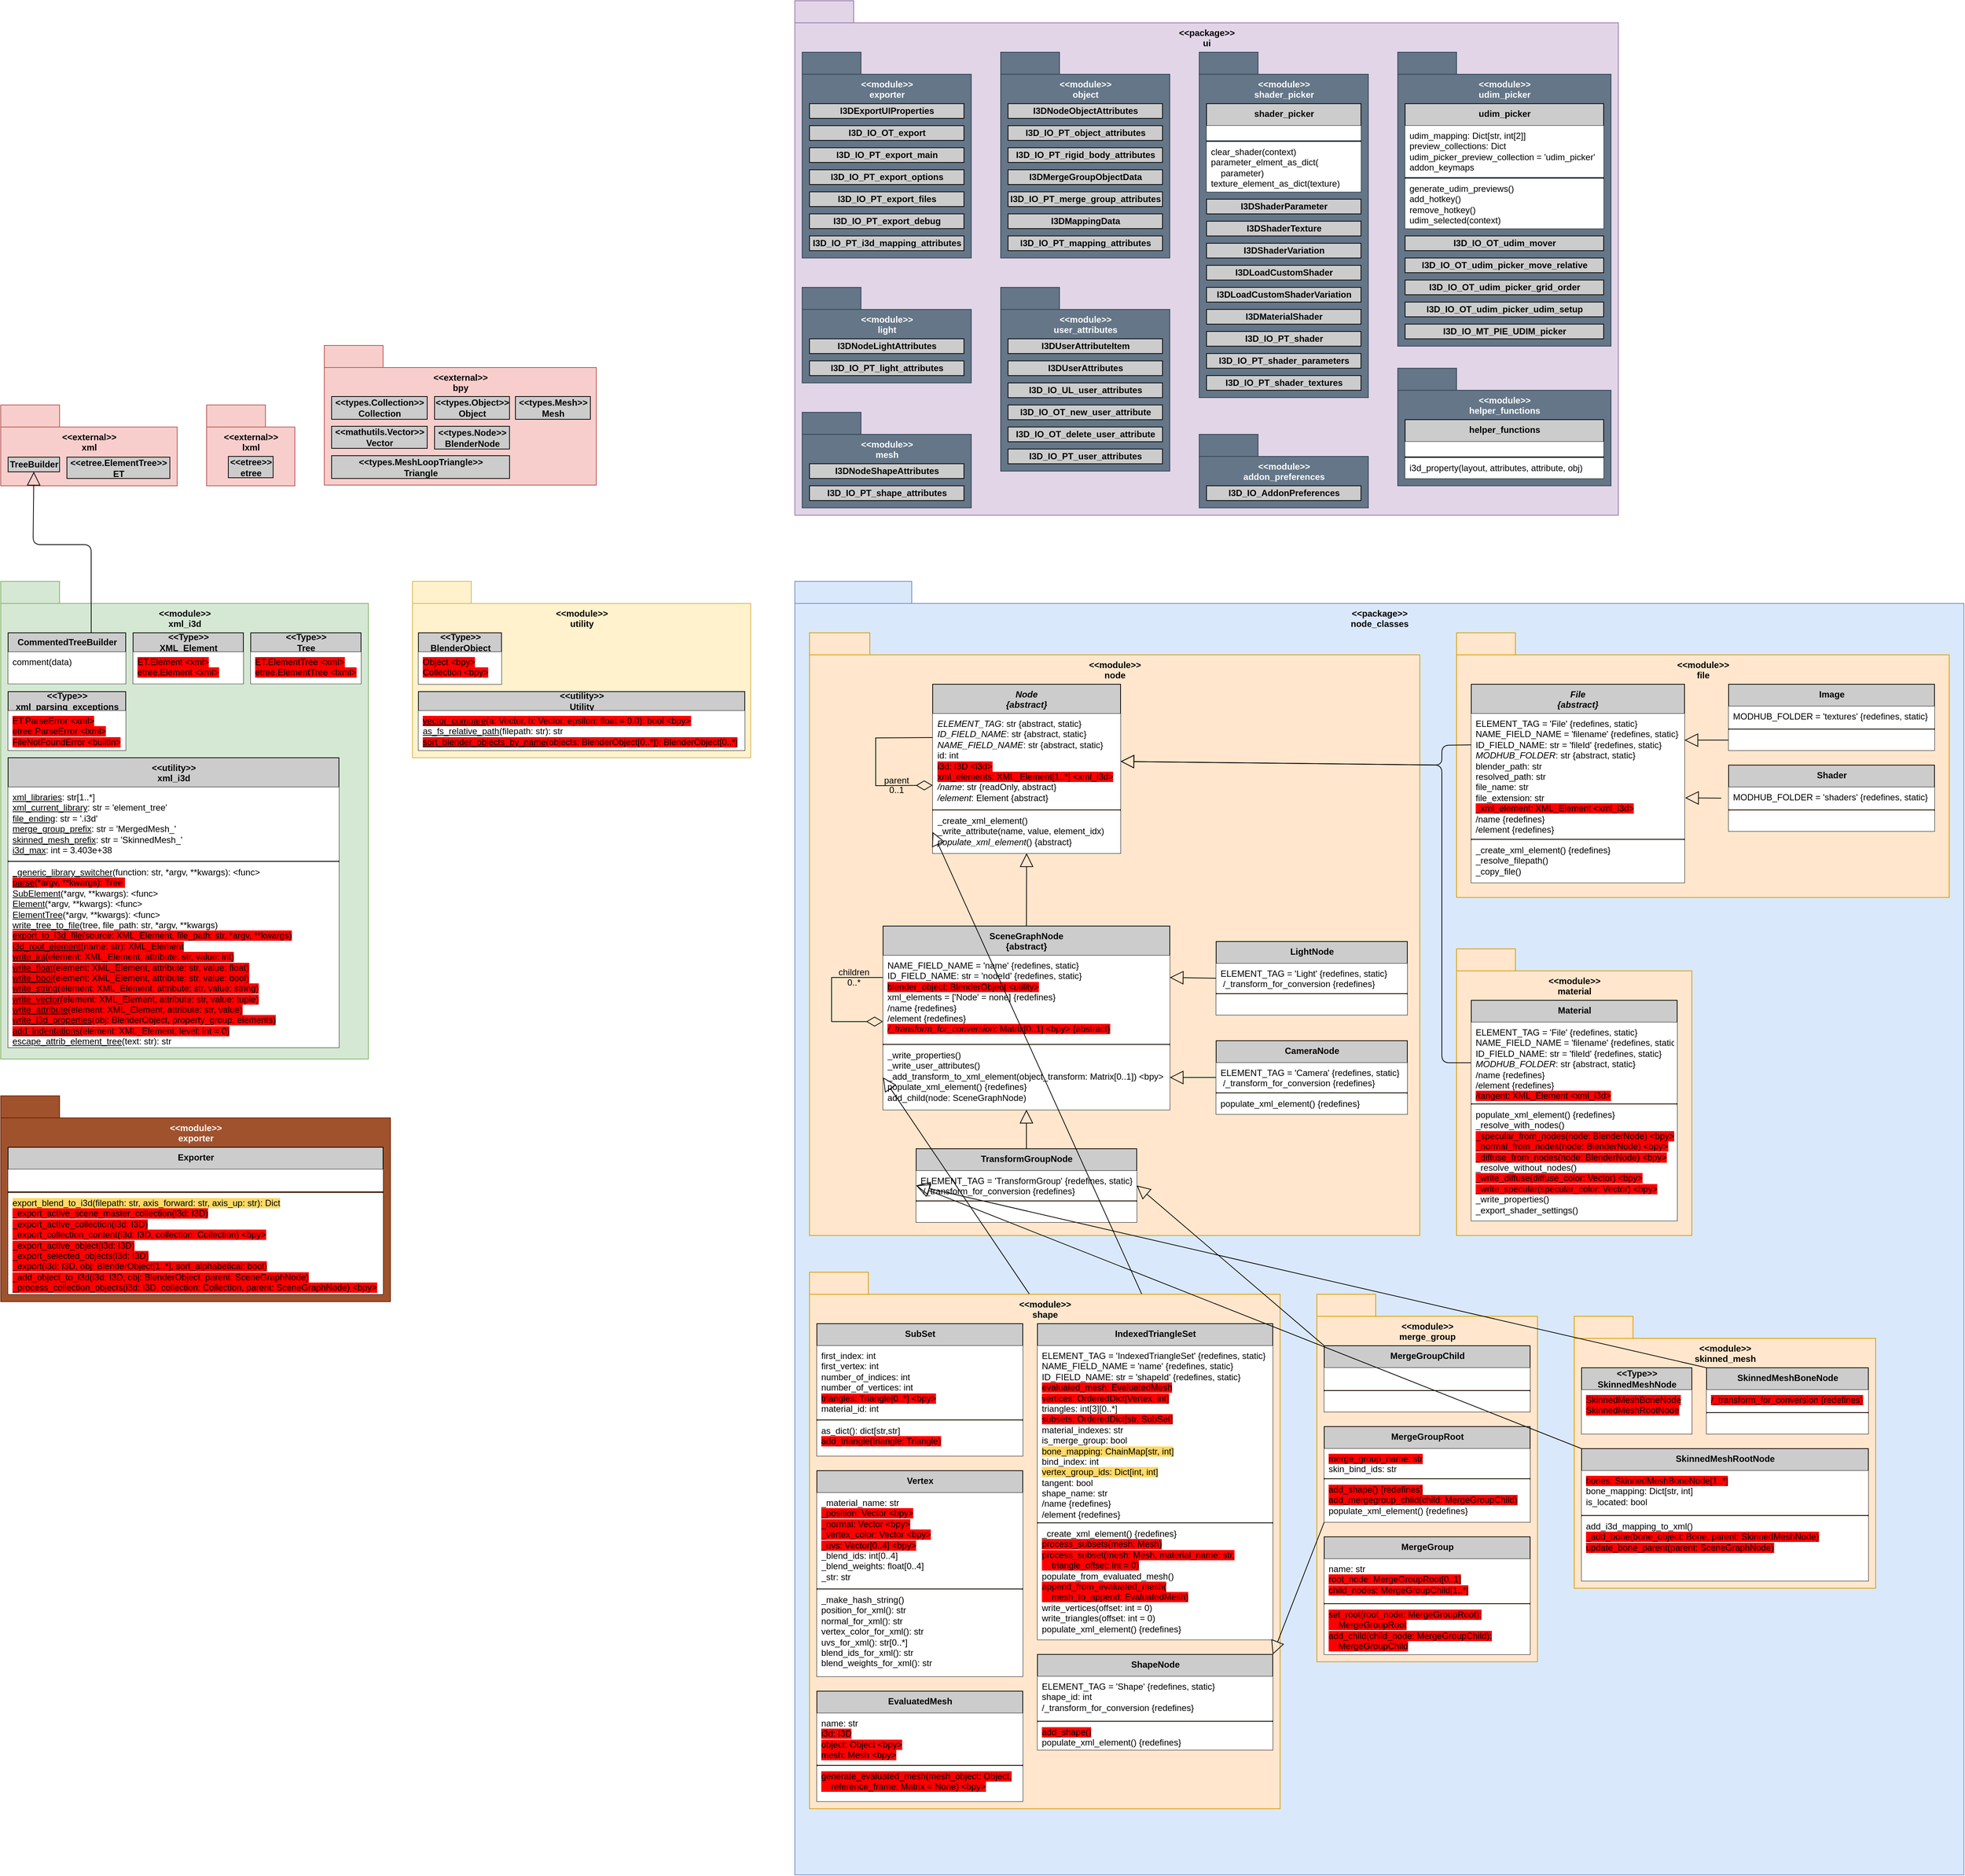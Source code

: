 <mxfile version="14.4.3" type="device"><diagram name="Page-1" id="b5b7bab2-c9e2-2cf4-8b2a-24fd1a2a6d21"><mxGraphModel dx="4063" dy="4687" grid="1" gridSize="10" guides="1" tooltips="1" connect="1" arrows="1" fold="1" page="1" pageScale="1" pageWidth="827" pageHeight="1169" background="#ffffff" math="0" shadow="0"><root><mxCell id="0"/><mxCell id="1" parent="0"/><mxCell id="hyC1rjjS6D9ZSaGe7eLf-1" value="&amp;lt;&amp;lt;package&amp;gt;&amp;gt;&lt;br&gt;node_classes" style="shape=folder;fontStyle=1;tabWidth=80;tabHeight=30;tabPosition=left;html=1;boundedLbl=1;verticalAlign=top;fillColor=#dae8fc;strokeColor=#6c8ebf;" parent="1" vertex="1"><mxGeometry x="1120" y="-990" width="1590" height="1760" as="geometry"/></mxCell><mxCell id="IZFEY0VcawkdVbA5wCVp-119" value="" style="group" parent="1" vertex="1" connectable="0"><mxGeometry x="320" y="-1240" width="130" height="130" as="geometry"/></mxCell><mxCell id="IZFEY0VcawkdVbA5wCVp-196" value="" style="group" parent="IZFEY0VcawkdVbA5wCVp-119" vertex="1" connectable="0"><mxGeometry y="10" width="120" height="110" as="geometry"/></mxCell><mxCell id="IZFEY0VcawkdVbA5wCVp-99" value="&amp;lt;&amp;lt;external&amp;gt;&amp;gt;&lt;br&gt;lxml" style="shape=folder;fontStyle=1;tabWidth=80;tabHeight=30;tabPosition=left;html=1;boundedLbl=1;verticalAlign=top;fillColor=#f8cecc;strokeColor=#b85450;" parent="IZFEY0VcawkdVbA5wCVp-196" vertex="1"><mxGeometry width="120" height="110" as="geometry"/></mxCell><mxCell id="IZFEY0VcawkdVbA5wCVp-190" value="&lt;b&gt;&amp;lt;&amp;lt;etree&amp;gt;&amp;gt;&lt;br&gt;etree&lt;br&gt;&lt;/b&gt;" style="fontStyle=0;shadow=0;sketch=0;strokeWidth=1;fillColor=#CCCCCC;gradientColor=none;fontSize=12;html=1;" parent="IZFEY0VcawkdVbA5wCVp-196" vertex="1"><mxGeometry x="29.538" y="70" width="60.923" height="29" as="geometry"/></mxCell><mxCell id="IZFEY0VcawkdVbA5wCVp-120" value="" style="group" parent="1" vertex="1" connectable="0"><mxGeometry x="40" y="-1230" width="240" height="130" as="geometry"/></mxCell><mxCell id="IZFEY0VcawkdVbA5wCVp-109" value="&amp;lt;&amp;lt;external&amp;gt;&amp;gt;&lt;br&gt;xml" style="shape=folder;fontStyle=1;tabWidth=80;tabHeight=30;tabPosition=left;html=1;boundedLbl=1;verticalAlign=top;fillColor=#f8cecc;strokeColor=#b85450;" parent="IZFEY0VcawkdVbA5wCVp-120" vertex="1"><mxGeometry width="240" height="110" as="geometry"/></mxCell><mxCell id="IZFEY0VcawkdVbA5wCVp-188" value="&lt;b&gt;TreeBuilder&lt;/b&gt;" style="fontStyle=0;shadow=0;sketch=0;strokeWidth=1;fillColor=#CCCCCC;gradientColor=none;fontSize=12;html=1;" parent="IZFEY0VcawkdVbA5wCVp-120" vertex="1"><mxGeometry x="10" y="71" width="70" height="20" as="geometry"/></mxCell><mxCell id="IZFEY0VcawkdVbA5wCVp-189" value="&lt;b&gt;&amp;lt;&amp;lt;etree.ElementTree&amp;gt;&amp;gt;&lt;br&gt;ET&lt;br&gt;&lt;/b&gt;" style="fontStyle=0;shadow=0;sketch=0;strokeWidth=1;fillColor=#CCCCCC;gradientColor=none;fontSize=12;html=1;" parent="IZFEY0VcawkdVbA5wCVp-120" vertex="1"><mxGeometry x="90" y="71" width="140" height="29" as="geometry"/></mxCell><mxCell id="IZFEY0VcawkdVbA5wCVp-153" value="" style="group" parent="1" vertex="1" connectable="0"><mxGeometry x="480" y="-1281" width="450" height="161" as="geometry"/></mxCell><mxCell id="IZFEY0VcawkdVbA5wCVp-195" value="" style="group" parent="IZFEY0VcawkdVbA5wCVp-153" vertex="1" connectable="0"><mxGeometry y="-30" width="450" height="190" as="geometry"/></mxCell><mxCell id="IZFEY0VcawkdVbA5wCVp-154" value="&amp;lt;&amp;lt;external&amp;gt;&amp;gt;&lt;br&gt;bpy" style="shape=folder;fontStyle=1;tabWidth=80;tabHeight=30;tabPosition=left;html=1;boundedLbl=1;verticalAlign=top;fillColor=#f8cecc;strokeColor=#b85450;" parent="IZFEY0VcawkdVbA5wCVp-195" vertex="1"><mxGeometry width="370" height="190" as="geometry"/></mxCell><mxCell id="IZFEY0VcawkdVbA5wCVp-194" value="&lt;b&gt;&amp;lt;&amp;lt;types.Collection&amp;gt;&amp;gt;&lt;br&gt;Collection&lt;/b&gt;" style="fontStyle=0;shadow=0;sketch=0;strokeWidth=1;fillColor=#CCCCCC;gradientColor=none;fontSize=12;html=1;" parent="IZFEY0VcawkdVbA5wCVp-195" vertex="1"><mxGeometry x="10" y="69.5" width="130" height="31" as="geometry"/></mxCell><mxCell id="IZFEY0VcawkdVbA5wCVp-193" value="&lt;b&gt;&amp;lt;&amp;lt;mathutils.Vector&amp;gt;&amp;gt;&lt;br&gt;Vector&lt;/b&gt;" style="fontStyle=0;shadow=0;sketch=0;strokeWidth=1;fillColor=#CCCCCC;gradientColor=none;fontSize=12;html=1;" parent="IZFEY0VcawkdVbA5wCVp-195" vertex="1"><mxGeometry x="10" y="110" width="130" height="30" as="geometry"/></mxCell><mxCell id="IZFEY0VcawkdVbA5wCVp-191" value="&lt;b&gt;&amp;lt;&amp;lt;types.Object&amp;gt;&amp;gt;&lt;br&gt;Object&lt;/b&gt;" style="fontStyle=0;shadow=0;sketch=0;strokeWidth=1;fillColor=#CCCCCC;gradientColor=none;fontSize=12;html=1;" parent="IZFEY0VcawkdVbA5wCVp-195" vertex="1"><mxGeometry x="150" y="69.5" width="101.93" height="31" as="geometry"/></mxCell><mxCell id="0O5yuzNDMfVP8kCBFcuv-8" value="&lt;b&gt;&amp;lt;&amp;lt;types.Node&amp;gt;&amp;gt;&lt;br&gt;BlenderNode&lt;br&gt;&lt;/b&gt;" style="fontStyle=0;shadow=0;sketch=0;strokeWidth=1;fillColor=#CCCCCC;gradientColor=none;fontSize=12;html=1;" parent="IZFEY0VcawkdVbA5wCVp-195" vertex="1"><mxGeometry x="150" y="110" width="101.93" height="31" as="geometry"/></mxCell><mxCell id="kwOpl5ug4S3ry869LWgS-5" value="&lt;b&gt;&amp;lt;&amp;lt;types.MeshLoopTriangle&amp;gt;&amp;gt;&lt;br&gt;Triangle&lt;/b&gt;" style="fontStyle=0;shadow=0;sketch=0;strokeWidth=1;fillColor=#CCCCCC;gradientColor=none;fontSize=12;html=1;" parent="IZFEY0VcawkdVbA5wCVp-195" vertex="1"><mxGeometry x="10" y="150" width="242" height="31" as="geometry"/></mxCell><mxCell id="kwOpl5ug4S3ry869LWgS-14" value="&lt;b&gt;&amp;lt;&amp;lt;types.Mesh&amp;gt;&amp;gt;&lt;br&gt;Mesh&lt;br&gt;&lt;/b&gt;" style="fontStyle=0;shadow=0;sketch=0;strokeWidth=1;fillColor=#CCCCCC;gradientColor=none;fontSize=12;html=1;" parent="IZFEY0VcawkdVbA5wCVp-195" vertex="1"><mxGeometry x="260" y="69.5" width="101.93" height="31" as="geometry"/></mxCell><mxCell id="IZFEY0VcawkdVbA5wCVp-169" value="" style="group" parent="1" vertex="1" connectable="0"><mxGeometry x="600" y="-990" width="467" height="310" as="geometry"/></mxCell><mxCell id="IZFEY0VcawkdVbA5wCVp-149" value="&amp;lt;&amp;lt;module&amp;gt;&amp;gt;&lt;br&gt;utility" style="shape=folder;fontStyle=1;tabWidth=80;tabHeight=30;tabPosition=left;html=1;boundedLbl=1;verticalAlign=top;fillColor=#fff2cc;strokeColor=#d6b656;" parent="IZFEY0VcawkdVbA5wCVp-169" vertex="1"><mxGeometry width="460" height="240" as="geometry"/></mxCell><mxCell id="IZFEY0VcawkdVbA5wCVp-151" value="&lt;b&gt;&amp;lt;&amp;lt;Type&amp;gt;&amp;gt;&lt;br&gt;BlenderObject&lt;/b&gt;" style="swimlane;fontStyle=0;childLayout=stackLayout;horizontal=1;startSize=26;horizontalStack=0;resizeParent=1;resizeParentMax=0;resizeLast=0;collapsible=1;marginBottom=0;html=1;fillColor=#CCCCCC;" parent="IZFEY0VcawkdVbA5wCVp-169" vertex="1"><mxGeometry x="8.07" y="70" width="112.982" height="70" as="geometry"/></mxCell><mxCell id="IZFEY0VcawkdVbA5wCVp-152" value="&lt;span style=&quot;background-color: rgb(255 , 0 , 0)&quot;&gt;Object &amp;lt;bpy&amp;gt;&lt;br&gt;Collection &amp;lt;bpy&amp;gt;&lt;/span&gt;" style="text;strokeColor=none;align=left;verticalAlign=top;spacingLeft=4;spacingRight=4;overflow=hidden;rotatable=0;points=[[0,0.5],[1,0.5]];portConstraint=eastwest;html=1;fillColor=#FFFFFF;" parent="IZFEY0VcawkdVbA5wCVp-151" vertex="1"><mxGeometry y="26" width="112.982" height="44" as="geometry"/></mxCell><mxCell id="IZFEY0VcawkdVbA5wCVp-160" value="&lt;b&gt;&amp;lt;&amp;lt;utility&amp;gt;&amp;gt;&lt;br&gt;Utility&lt;/b&gt;" style="swimlane;fontStyle=0;childLayout=stackLayout;horizontal=1;startSize=26;horizontalStack=0;resizeParent=1;resizeParentMax=0;resizeLast=0;collapsible=1;marginBottom=0;html=1;fillColor=#CCCCCC;" parent="IZFEY0VcawkdVbA5wCVp-169" vertex="1"><mxGeometry x="8.07" y="150" width="443.86" height="80" as="geometry"/></mxCell><mxCell id="IZFEY0VcawkdVbA5wCVp-161" value="&lt;span style=&quot;background-color: rgb(255 , 0 , 0)&quot;&gt;&lt;u&gt;vector_compare&lt;/u&gt;(a: Vector, b: Vector, epsilon: float = 0.0): bool &amp;lt;bpy&amp;gt;&lt;/span&gt;&lt;br&gt;&lt;u&gt;as_fs_relative_path&lt;/u&gt;(filepath: str): str&lt;br&gt;&lt;span style=&quot;background-color: rgb(255 , 0 , 0)&quot;&gt;&lt;u&gt;sort_blender_objects_by_name&lt;/u&gt;(objects: BlenderObject[0..*]): BlenderObject[0..*]&lt;/span&gt;" style="text;strokeColor=none;align=left;verticalAlign=top;spacingLeft=4;spacingRight=4;overflow=hidden;rotatable=0;points=[[0,0.5],[1,0.5]];portConstraint=eastwest;html=1;fillColor=#ffffff;" parent="IZFEY0VcawkdVbA5wCVp-160" vertex="1"><mxGeometry y="26" width="443.86" height="54" as="geometry"/></mxCell><mxCell id="IZFEY0VcawkdVbA5wCVp-177" value="" style="group" parent="1" vertex="1" connectable="0"><mxGeometry x="40" y="-990" width="500" height="730" as="geometry"/></mxCell><mxCell id="IZFEY0VcawkdVbA5wCVp-108" value="&amp;lt;&amp;lt;module&amp;gt;&amp;gt;&lt;br&gt;xml_i3d" style="shape=folder;fontStyle=1;tabWidth=80;tabHeight=30;tabPosition=left;html=1;boundedLbl=1;verticalAlign=top;fillColor=#d5e8d4;strokeColor=#82b366;" parent="IZFEY0VcawkdVbA5wCVp-177" vertex="1"><mxGeometry width="500" height="650" as="geometry"/></mxCell><mxCell id="IZFEY0VcawkdVbA5wCVp-95" value="&amp;lt;&amp;lt;utility&amp;gt;&amp;gt;&lt;br&gt;xml_i3d" style="swimlane;fontStyle=1;align=center;verticalAlign=top;childLayout=stackLayout;horizontal=1;startSize=40;horizontalStack=0;resizeParent=1;resizeParentMax=0;resizeLast=0;collapsible=1;marginBottom=0;fillColor=#CCCCCC;html=1;" parent="IZFEY0VcawkdVbA5wCVp-177" vertex="1"><mxGeometry x="10" y="240" width="450" height="394.25" as="geometry"/></mxCell><mxCell id="IZFEY0VcawkdVbA5wCVp-96" value="&lt;u&gt;xml_libraries&lt;/u&gt;: str[1..*]&lt;br&gt;&lt;u&gt;xml_current_library&lt;/u&gt;: str = 'element_tree'&lt;br&gt;&lt;u&gt;file_ending&lt;/u&gt;: str = '.i3d'&lt;br&gt;&lt;u&gt;merge_group_prefix&lt;/u&gt;: str = 'MergedMesh_'&lt;br&gt;&lt;u&gt;skinned_mesh_prefix&lt;/u&gt;: str = 'SkinnedMesh_'&lt;br&gt;&lt;u&gt;i3d_max&lt;/u&gt;: int =&amp;nbsp;3.403e+38&lt;br&gt;&amp;nbsp;" style="text;strokeColor=none;align=left;verticalAlign=top;spacingLeft=4;spacingRight=4;overflow=hidden;rotatable=0;points=[[0,0.5],[1,0.5]];portConstraint=eastwest;html=1;fillColor=#ffffff;" parent="IZFEY0VcawkdVbA5wCVp-95" vertex="1"><mxGeometry y="40" width="450" height="100" as="geometry"/></mxCell><mxCell id="IZFEY0VcawkdVbA5wCVp-97" value="" style="line;strokeWidth=1;fillColor=none;align=left;verticalAlign=middle;spacingTop=0;spacingLeft=0;spacingRight=0;rotatable=0;labelPosition=right;points=[];portConstraint=eastwest;sketch=0;spacing=0;fontSize=12;perimeterSpacing=0;shadow=0;" parent="IZFEY0VcawkdVbA5wCVp-95" vertex="1"><mxGeometry y="140" width="450" height="2.12" as="geometry"/></mxCell><mxCell id="IZFEY0VcawkdVbA5wCVp-98" value="&lt;u&gt;_generic_library_switcher&lt;/u&gt;(function: str, *argv, **kwargs): &amp;lt;func&amp;gt;&lt;br&gt;&lt;span style=&quot;background-color: rgb(255 , 0 , 0)&quot;&gt;&lt;u&gt;parse&lt;/u&gt;(*argv, **kwargs): Tree&amp;nbsp;&lt;/span&gt;&lt;br&gt;&lt;u&gt;SubElement&lt;/u&gt;(*argv, **kwargs): &amp;lt;func&amp;gt;&lt;br&gt;&lt;u&gt;Element&lt;/u&gt;(*argv, **kwargs): &amp;lt;func&amp;gt;&lt;br&gt;&lt;u&gt;ElementTree&lt;/u&gt;(*argv, **kwargs): &amp;lt;func&amp;gt;&lt;br&gt;&lt;u&gt;write_tree_to_file&lt;/u&gt;(tree, file_path: str, *argv, **kwargs)&lt;br&gt;&lt;span style=&quot;background-color: rgb(255 , 0 , 0)&quot;&gt;&lt;u&gt;export_to_i3d_file&lt;/u&gt;(source: XML_Element, file_path: str, *argv, **kwargs)&lt;/span&gt;&lt;br&gt;&lt;span style=&quot;background-color: rgb(255 , 0 , 0)&quot;&gt;&lt;u&gt;i3d_root_element&lt;/u&gt;(name: str): XML_Element&lt;br&gt;&lt;u&gt;write_int&lt;/u&gt;(element: XML_Element, attribute: str, value: int)&lt;br&gt;&lt;u&gt;write_float&lt;/u&gt;(element: XML_Element, attribute: str, value: float)&lt;br&gt;&lt;u&gt;write_bool&lt;/u&gt;(element: XML_Element, attribute: str, value: bool)&lt;br&gt;&lt;u&gt;write_string&lt;/u&gt;(element: XML_Element, attribute: str, value: string)&lt;br&gt;&lt;u&gt;write_vector&lt;/u&gt;(element: XML_Element, attribute: str, value: tuple)&lt;br&gt;&lt;u&gt;write_attribute&lt;/u&gt;(element: XML_Element, attribute: str, value)&lt;br&gt;&lt;u&gt;write_i3d_properties&lt;/u&gt;(obj: BlenderObject, property_group, elements)&lt;br&gt;&lt;u&gt;add_indentations&lt;/u&gt;(element: XML_Element, level: int = 0)&lt;/span&gt;&lt;br&gt;&lt;u&gt;escape_attrib_element_tree&lt;/u&gt;(text: str): str" style="text;strokeColor=none;align=left;verticalAlign=top;spacingLeft=4;spacingRight=4;overflow=hidden;rotatable=0;points=[[0,0.5],[1,0.5]];portConstraint=eastwest;fillColor=#ffffff;html=1;" parent="IZFEY0VcawkdVbA5wCVp-95" vertex="1"><mxGeometry y="142.12" width="450" height="252.13" as="geometry"/></mxCell><mxCell id="IZFEY0VcawkdVbA5wCVp-104" value="&lt;b&gt;CommentedTreeBuilder&lt;/b&gt;" style="swimlane;fontStyle=0;childLayout=stackLayout;horizontal=1;startSize=26;horizontalStack=0;resizeParent=1;resizeParentMax=0;resizeLast=0;collapsible=1;marginBottom=0;html=1;fillColor=#CCCCCC;" parent="IZFEY0VcawkdVbA5wCVp-177" vertex="1"><mxGeometry x="10" y="70.002" width="160" height="69.31" as="geometry"/></mxCell><mxCell id="IZFEY0VcawkdVbA5wCVp-105" value="comment(data)" style="text;strokeColor=none;align=left;verticalAlign=top;spacingLeft=4;spacingRight=4;overflow=hidden;rotatable=0;points=[[0,0.5],[1,0.5]];portConstraint=eastwest;fillColor=#ffffff;" parent="IZFEY0VcawkdVbA5wCVp-104" vertex="1"><mxGeometry y="26" width="160" height="43.31" as="geometry"/></mxCell><mxCell id="IZFEY0VcawkdVbA5wCVp-124" value="&lt;b&gt;&amp;lt;&amp;lt;Type&amp;gt;&amp;gt;&lt;br&gt;XML_Element&lt;/b&gt;" style="swimlane;fontStyle=0;childLayout=stackLayout;horizontal=1;startSize=26;horizontalStack=0;resizeParent=1;resizeParentMax=0;resizeLast=0;collapsible=1;marginBottom=0;html=1;fillColor=#CCCCCC;" parent="IZFEY0VcawkdVbA5wCVp-177" vertex="1"><mxGeometry x="180" y="70" width="150" height="69.312" as="geometry"/></mxCell><mxCell id="IZFEY0VcawkdVbA5wCVp-125" value="&lt;span style=&quot;background-color: rgb(255 , 0 , 0)&quot;&gt;ET.Element &amp;lt;xml&amp;gt;&lt;br&gt;etree.Element &amp;lt;xml&amp;gt;&lt;/span&gt;" style="text;strokeColor=none;align=left;verticalAlign=top;spacingLeft=4;spacingRight=4;overflow=hidden;rotatable=0;points=[[0,0.5],[1,0.5]];portConstraint=eastwest;html=1;fillColor=#ffffff;" parent="IZFEY0VcawkdVbA5wCVp-124" vertex="1"><mxGeometry y="26" width="150" height="43.312" as="geometry"/></mxCell><mxCell id="IZFEY0VcawkdVbA5wCVp-167" value="&lt;b&gt;&amp;lt;&amp;lt;Type&amp;gt;&amp;gt;&lt;br&gt;Tree&lt;/b&gt;" style="swimlane;fontStyle=0;childLayout=stackLayout;horizontal=1;startSize=26;horizontalStack=0;resizeParent=1;resizeParentMax=0;resizeLast=0;collapsible=1;marginBottom=0;html=1;fillColor=#CCCCCC;" parent="IZFEY0VcawkdVbA5wCVp-177" vertex="1"><mxGeometry x="340" y="70.002" width="150" height="69.31" as="geometry"/></mxCell><mxCell id="IZFEY0VcawkdVbA5wCVp-168" value="&lt;span style=&quot;background-color: rgb(255 , 0 , 0)&quot;&gt;ET.ElementTree &amp;lt;xml&amp;gt;&lt;br&gt;etree.ElementTree &amp;lt;lxml&amp;gt;&lt;/span&gt;" style="text;strokeColor=none;align=left;verticalAlign=top;spacingLeft=4;spacingRight=4;overflow=hidden;rotatable=0;points=[[0,0.5],[1,0.5]];portConstraint=eastwest;html=1;fillColor=#ffffff;" parent="IZFEY0VcawkdVbA5wCVp-167" vertex="1"><mxGeometry y="26" width="150" height="43.31" as="geometry"/></mxCell><mxCell id="IZFEY0VcawkdVbA5wCVp-180" value="&lt;b&gt;&amp;lt;&amp;lt;Type&amp;gt;&amp;gt;&lt;br&gt;xml_parsing_exceptions&lt;br&gt;&lt;/b&gt;" style="swimlane;fontStyle=0;childLayout=stackLayout;horizontal=1;startSize=26;horizontalStack=0;resizeParent=1;resizeParentMax=0;resizeLast=0;collapsible=1;marginBottom=0;html=1;fillColor=#CCCCCC;" parent="IZFEY0VcawkdVbA5wCVp-177" vertex="1"><mxGeometry x="10" y="150" width="160" height="80" as="geometry"/></mxCell><mxCell id="IZFEY0VcawkdVbA5wCVp-181" value="&lt;span style=&quot;background-color: rgb(255 , 0 , 0)&quot;&gt;ET.ParseError &amp;lt;xml&amp;gt;&lt;br&gt;etree.ParseError &amp;lt;lxml&amp;gt;&lt;br&gt;FileNotFoundError &amp;lt;builtin&amp;gt;&lt;/span&gt;" style="text;strokeColor=none;align=left;verticalAlign=top;spacingLeft=4;spacingRight=4;overflow=hidden;rotatable=0;points=[[0,0.5],[1,0.5]];portConstraint=eastwest;html=1;fillColor=#ffffff;" parent="IZFEY0VcawkdVbA5wCVp-180" vertex="1"><mxGeometry y="26" width="160" height="54" as="geometry"/></mxCell><mxCell id="IZFEY0VcawkdVbA5wCVp-122" value="" style="endArrow=block;endSize=16;endFill=0;html=1;entryX=0.5;entryY=1;entryDx=0;entryDy=0;" parent="1" target="IZFEY0VcawkdVbA5wCVp-188" edge="1"><mxGeometry width="160" relative="1" as="geometry"><mxPoint x="163" y="-920" as="sourcePoint"/><mxPoint x="84" y="-1100" as="targetPoint"/><Array as="points"><mxPoint x="163" y="-1040"/><mxPoint x="84" y="-1040"/></Array></mxGeometry></mxCell><mxCell id="VCYkLwe4R0at4fkHDpr9-2" value="&amp;lt;&amp;lt;module&amp;gt;&amp;gt;&lt;br&gt;file" style="shape=folder;fontStyle=1;tabWidth=80;tabHeight=30;tabPosition=left;html=1;boundedLbl=1;verticalAlign=top;fillColor=#ffe6cc;strokeColor=#d79b00;" parent="1" vertex="1"><mxGeometry x="2020" y="-920" width="670" height="360" as="geometry"/></mxCell><mxCell id="VCYkLwe4R0at4fkHDpr9-3" value="File&#10;{abstract}" style="swimlane;fontStyle=3;align=center;verticalAlign=top;childLayout=stackLayout;horizontal=1;startSize=40;horizontalStack=0;resizeParent=1;resizeParentMax=0;resizeLast=0;collapsible=1;marginBottom=0;fillColor=#CCCCCC;" parent="1" vertex="1"><mxGeometry x="2040" y="-850" width="290" height="270" as="geometry"/></mxCell><mxCell id="VCYkLwe4R0at4fkHDpr9-4" value="ELEMENT_TAG = 'File' {redefines, static}&lt;br&gt;NAME_FIELD_NAME = 'filename' {redefines, static}&lt;br&gt;ID_FIELD_NAME: str = 'fileId' {redefines, static}&lt;br&gt;&lt;i&gt;MODHUB_FOLDER&lt;/i&gt;: str {abstract, static}&lt;br&gt;blender_path: str&lt;br&gt;resolved_path: str&lt;br&gt;file_name: str&lt;br&gt;file_extension: str&lt;br&gt;&lt;span style=&quot;background-color: rgb(255 , 0 , 0)&quot;&gt;_xml_element: XML_Element &amp;lt;xml_i3d&amp;gt;&lt;/span&gt;&lt;br&gt;/name {redefines}&lt;br&gt;/element {redefines}" style="text;strokeColor=none;align=left;verticalAlign=top;spacingLeft=4;spacingRight=4;overflow=hidden;rotatable=0;points=[[0,0.5],[1,0.5],[1, 0.25],[1,0.75],[0, 0.25],[0,0.75]];portConstraint=eastwest;html=1;fillColor=#ffffff;" parent="VCYkLwe4R0at4fkHDpr9-3" vertex="1"><mxGeometry y="40" width="290" height="170" as="geometry"/></mxCell><mxCell id="VCYkLwe4R0at4fkHDpr9-5" value="" style="line;strokeWidth=1;fillColor=none;align=left;verticalAlign=middle;spacingTop=0;spacingLeft=0;spacingRight=0;rotatable=0;labelPosition=right;points=[];portConstraint=eastwest;sketch=0;spacing=0;fontSize=12;perimeterSpacing=0;shadow=0;" parent="VCYkLwe4R0at4fkHDpr9-3" vertex="1"><mxGeometry y="210" width="290" height="2.12" as="geometry"/></mxCell><mxCell id="VCYkLwe4R0at4fkHDpr9-6" value="_create_xml_element() {redefines}&lt;br&gt;_resolve_filepath()&lt;br&gt;_copy_file()" style="text;strokeColor=none;align=left;verticalAlign=top;spacingLeft=4;spacingRight=4;overflow=hidden;rotatable=0;points=[[0,0.5],[1,0.5]];portConstraint=eastwest;fillColor=#ffffff;html=1;" parent="VCYkLwe4R0at4fkHDpr9-3" vertex="1"><mxGeometry y="212.12" width="290" height="57.88" as="geometry"/></mxCell><mxCell id="hyC1rjjS6D9ZSaGe7eLf-66" value="" style="group" parent="1" vertex="1" connectable="0"><mxGeometry x="1140" y="-920" width="830" height="820" as="geometry"/></mxCell><mxCell id="hyC1rjjS6D9ZSaGe7eLf-2" value="&amp;lt;&amp;lt;module&amp;gt;&amp;gt;&lt;br&gt;node" style="shape=folder;fontStyle=1;tabWidth=80;tabHeight=30;tabPosition=left;html=1;boundedLbl=1;verticalAlign=top;fillColor=#ffe6cc;strokeColor=#d79b00;" parent="hyC1rjjS6D9ZSaGe7eLf-66" vertex="1"><mxGeometry width="830" height="820" as="geometry"/></mxCell><mxCell id="hyC1rjjS6D9ZSaGe7eLf-11" value="SceneGraphNode&#10;{abstract}" style="swimlane;fontStyle=1;align=center;verticalAlign=top;childLayout=stackLayout;horizontal=1;startSize=40;horizontalStack=0;resizeParent=1;resizeParentMax=0;resizeLast=0;collapsible=1;marginBottom=0;fillColor=#CCCCCC;" parent="hyC1rjjS6D9ZSaGe7eLf-66" vertex="1"><mxGeometry x="100" y="399" width="390" height="250" as="geometry"/></mxCell><mxCell id="hyC1rjjS6D9ZSaGe7eLf-12" value="NAME_FIELD_NAME = 'name' {redefines, static}&lt;br&gt;ID_FIELD_NAME: str = 'nodeId' {redefines, static}&lt;br&gt;&lt;span style=&quot;background-color: rgb(255 , 0 , 0)&quot;&gt;blender_object: BlenderObject &amp;lt;utility&amp;gt;&lt;/span&gt;&lt;br&gt;xml_elements = ['Node' = none] {redefines}&lt;br&gt;/name {redefines}&lt;br&gt;/element {redefines}&lt;br&gt;&lt;span style=&quot;background-color: rgb(255 , 0 , 0)&quot;&gt;&lt;i&gt;/_transform_for_conversion&lt;/i&gt;: Matrix[0..1] &amp;lt;bpy&amp;gt; {abstract}&lt;/span&gt;" style="text;strokeColor=none;align=left;verticalAlign=top;spacingLeft=4;spacingRight=4;overflow=hidden;rotatable=0;points=[[0,0.5],[1,0.5],[1, 0.25],[1,0.75],[0, 0.25],[0,0.75]];portConstraint=eastwest;html=1;fillColor=#ffffff;" parent="hyC1rjjS6D9ZSaGe7eLf-11" vertex="1"><mxGeometry y="40" width="390" height="120" as="geometry"/></mxCell><mxCell id="hyC1rjjS6D9ZSaGe7eLf-13" value="" style="line;strokeWidth=1;fillColor=none;align=left;verticalAlign=middle;spacingTop=0;spacingLeft=0;spacingRight=0;rotatable=0;labelPosition=right;points=[];portConstraint=eastwest;sketch=0;spacing=0;fontSize=12;perimeterSpacing=0;shadow=0;" parent="hyC1rjjS6D9ZSaGe7eLf-11" vertex="1"><mxGeometry y="160" width="390" height="2.12" as="geometry"/></mxCell><mxCell id="hyC1rjjS6D9ZSaGe7eLf-14" value="_write_properties()&lt;br&gt;_write_user_attributes()&lt;br&gt;_add_transform_to_xml_element(object_transform: Matrix[0..1]) &amp;lt;bpy&amp;gt;&lt;br&gt;populate_xml_element() {redefines}&lt;br&gt;add_child(node: SceneGraphNode)" style="text;strokeColor=none;align=left;verticalAlign=top;spacingLeft=4;spacingRight=4;overflow=hidden;rotatable=0;points=[[0,0.5],[1,0.5]];portConstraint=eastwest;fillColor=#ffffff;html=1;" parent="hyC1rjjS6D9ZSaGe7eLf-11" vertex="1"><mxGeometry y="162.12" width="390" height="87.88" as="geometry"/></mxCell><mxCell id="hyC1rjjS6D9ZSaGe7eLf-25" value="" style="endArrow=diamondThin;html=1;rounded=0;align=center;verticalAlign=top;endFill=0;labelBackgroundColor=none;exitX=0;exitY=0.25;exitDx=0;exitDy=0;entryX=0;entryY=0.75;entryDx=0;entryDy=0;strokeWidth=1;endSize=20;" parent="hyC1rjjS6D9ZSaGe7eLf-11" source="hyC1rjjS6D9ZSaGe7eLf-12" target="hyC1rjjS6D9ZSaGe7eLf-12" edge="1"><mxGeometry relative="1" as="geometry"><mxPoint x="-140" y="70" as="sourcePoint"/><mxPoint x="-140" y="133" as="targetPoint"/><Array as="points"><mxPoint x="-70" y="70"/><mxPoint x="-70" y="130"/></Array></mxGeometry></mxCell><mxCell id="hyC1rjjS6D9ZSaGe7eLf-26" value="children" style="resizable=0;html=1;align=center;verticalAlign=bottom;labelBackgroundColor=none;" parent="hyC1rjjS6D9ZSaGe7eLf-25" connectable="0" vertex="1"><mxGeometry x="-1" relative="1" as="geometry"><mxPoint x="-40" y="1" as="offset"/></mxGeometry></mxCell><mxCell id="hyC1rjjS6D9ZSaGe7eLf-27" value="0..*" style="resizable=0;html=1;align=center;verticalAlign=top;labelBackgroundColor=none;" parent="hyC1rjjS6D9ZSaGe7eLf-25" connectable="0" vertex="1"><mxGeometry x="-1" relative="1" as="geometry"><mxPoint x="-40" y="-7" as="offset"/></mxGeometry></mxCell><mxCell id="hyC1rjjS6D9ZSaGe7eLf-28" value="" style="resizable=0;html=1;align=center;verticalAlign=bottom;labelBackgroundColor=none;" parent="hyC1rjjS6D9ZSaGe7eLf-25" connectable="0" vertex="1"><mxGeometry x="1" relative="1" as="geometry"><mxPoint x="-50" y="0.97" as="offset"/></mxGeometry></mxCell><mxCell id="hyC1rjjS6D9ZSaGe7eLf-29" value="" style="resizable=0;html=1;align=center;verticalAlign=top;labelBackgroundColor=none;" parent="hyC1rjjS6D9ZSaGe7eLf-25" connectable="0" vertex="1"><mxGeometry x="1" relative="1" as="geometry"><mxPoint x="-50.0" y="-7.03" as="offset"/></mxGeometry></mxCell><mxCell id="hyC1rjjS6D9ZSaGe7eLf-39" value="TransformGroupNode" style="swimlane;fontStyle=1;align=center;verticalAlign=top;childLayout=stackLayout;horizontal=1;startSize=30;horizontalStack=0;resizeParent=1;resizeParentMax=0;resizeLast=0;collapsible=1;marginBottom=0;fillColor=#CCCCCC;html=1;" parent="hyC1rjjS6D9ZSaGe7eLf-66" vertex="1"><mxGeometry x="145" y="702" width="300" height="100" as="geometry"/></mxCell><mxCell id="hyC1rjjS6D9ZSaGe7eLf-40" value="ELEMENT_TAG = 'TransformGroup' {redefines, static}&lt;br&gt;&amp;nbsp;/_transform_for_conversion {redefines}" style="text;strokeColor=none;align=left;verticalAlign=top;spacingLeft=4;spacingRight=4;overflow=hidden;rotatable=0;points=[[0,0.5],[1,0.5],[1,0.25],[1,0.75]];portConstraint=eastwest;html=1;fillColor=#ffffff;" parent="hyC1rjjS6D9ZSaGe7eLf-39" vertex="1"><mxGeometry y="30" width="300" height="40" as="geometry"/></mxCell><mxCell id="hyC1rjjS6D9ZSaGe7eLf-41" value="" style="line;strokeWidth=1;fillColor=none;align=left;verticalAlign=middle;spacingTop=0;spacingLeft=0;spacingRight=0;rotatable=0;labelPosition=right;points=[];portConstraint=eastwest;sketch=0;spacing=0;fontSize=12;perimeterSpacing=0;shadow=0;" parent="hyC1rjjS6D9ZSaGe7eLf-39" vertex="1"><mxGeometry y="70" width="300" height="2.12" as="geometry"/></mxCell><mxCell id="hyC1rjjS6D9ZSaGe7eLf-42" value="" style="text;strokeColor=none;align=left;verticalAlign=top;spacingLeft=4;spacingRight=4;overflow=hidden;rotatable=0;points=[[0,0.5],[1,0.5]];portConstraint=eastwest;fillColor=#ffffff;" parent="hyC1rjjS6D9ZSaGe7eLf-39" vertex="1"><mxGeometry y="72.12" width="300" height="27.88" as="geometry"/></mxCell><mxCell id="hyC1rjjS6D9ZSaGe7eLf-46" value="LightNode" style="swimlane;fontStyle=1;align=center;verticalAlign=top;childLayout=stackLayout;horizontal=1;startSize=30;horizontalStack=0;resizeParent=1;resizeParentMax=0;resizeLast=0;collapsible=1;marginBottom=0;fillColor=#CCCCCC;html=1;" parent="hyC1rjjS6D9ZSaGe7eLf-66" vertex="1"><mxGeometry x="553" y="420" width="260" height="100" as="geometry"/></mxCell><mxCell id="hyC1rjjS6D9ZSaGe7eLf-47" value="ELEMENT_TAG = 'Light' {redefines, static}&lt;br&gt;&amp;nbsp;/_transform_for_conversion {redefines}" style="text;strokeColor=none;align=left;verticalAlign=top;spacingLeft=4;spacingRight=4;overflow=hidden;rotatable=0;points=[[0,0.5],[1,0.5],[1,0.25],[1,0.75]];portConstraint=eastwest;html=1;fillColor=#ffffff;" parent="hyC1rjjS6D9ZSaGe7eLf-46" vertex="1"><mxGeometry y="30" width="260" height="40" as="geometry"/></mxCell><mxCell id="hyC1rjjS6D9ZSaGe7eLf-48" value="" style="line;strokeWidth=1;fillColor=none;align=left;verticalAlign=middle;spacingTop=0;spacingLeft=0;spacingRight=0;rotatable=0;labelPosition=right;points=[];portConstraint=eastwest;sketch=0;spacing=0;fontSize=12;perimeterSpacing=0;shadow=0;" parent="hyC1rjjS6D9ZSaGe7eLf-46" vertex="1"><mxGeometry y="70" width="260" height="2.12" as="geometry"/></mxCell><mxCell id="hyC1rjjS6D9ZSaGe7eLf-49" value="" style="text;strokeColor=none;align=left;verticalAlign=top;spacingLeft=4;spacingRight=4;overflow=hidden;rotatable=0;points=[[0,0.5],[1,0.5]];portConstraint=eastwest;fillColor=#ffffff;" parent="hyC1rjjS6D9ZSaGe7eLf-46" vertex="1"><mxGeometry y="72.12" width="260" height="27.88" as="geometry"/></mxCell><mxCell id="hyC1rjjS6D9ZSaGe7eLf-52" value="CameraNode" style="swimlane;fontStyle=1;align=center;verticalAlign=top;childLayout=stackLayout;horizontal=1;startSize=30;horizontalStack=0;resizeParent=1;resizeParentMax=0;resizeLast=0;collapsible=1;marginBottom=0;fillColor=#CCCCCC;html=1;" parent="hyC1rjjS6D9ZSaGe7eLf-66" vertex="1"><mxGeometry x="553" y="555" width="260" height="100" as="geometry"/></mxCell><mxCell id="hyC1rjjS6D9ZSaGe7eLf-53" value="ELEMENT_TAG = 'Camera' {redefines, static}&lt;br&gt;&amp;nbsp;/_transform_for_conversion {redefines}" style="text;strokeColor=none;align=left;verticalAlign=top;spacingLeft=4;spacingRight=4;overflow=hidden;rotatable=0;points=[[0,0.5],[1,0.5],[1,0.25],[1,0.75]];portConstraint=eastwest;html=1;fillColor=#ffffff;" parent="hyC1rjjS6D9ZSaGe7eLf-52" vertex="1"><mxGeometry y="30" width="260" height="40" as="geometry"/></mxCell><mxCell id="hyC1rjjS6D9ZSaGe7eLf-54" value="" style="line;strokeWidth=1;fillColor=none;align=left;verticalAlign=middle;spacingTop=0;spacingLeft=0;spacingRight=0;rotatable=0;labelPosition=right;points=[];portConstraint=eastwest;sketch=0;spacing=0;fontSize=12;perimeterSpacing=0;shadow=0;" parent="hyC1rjjS6D9ZSaGe7eLf-52" vertex="1"><mxGeometry y="70" width="260" height="2.12" as="geometry"/></mxCell><mxCell id="hyC1rjjS6D9ZSaGe7eLf-55" value="populate_xml_element() {redefines}" style="text;strokeColor=none;align=left;verticalAlign=top;spacingLeft=4;spacingRight=4;overflow=hidden;rotatable=0;points=[[0,0.5],[1,0.5]];portConstraint=eastwest;fillColor=#ffffff;" parent="hyC1rjjS6D9ZSaGe7eLf-52" vertex="1"><mxGeometry y="72.12" width="260" height="27.88" as="geometry"/></mxCell><mxCell id="hyC1rjjS6D9ZSaGe7eLf-44" value="" style="endArrow=block;endSize=16;endFill=0;html=1;exitX=0.5;exitY=0;exitDx=0;exitDy=0;entryX=0.5;entryY=1;entryDx=0;entryDy=0;" parent="hyC1rjjS6D9ZSaGe7eLf-66" source="hyC1rjjS6D9ZSaGe7eLf-39" target="hyC1rjjS6D9ZSaGe7eLf-11" edge="1"><mxGeometry width="160" relative="1" as="geometry"><mxPoint x="2160" y="440" as="sourcePoint"/><mxPoint x="3610" y="451.176" as="targetPoint"/></mxGeometry></mxCell><mxCell id="hyC1rjjS6D9ZSaGe7eLf-51" value="" style="endArrow=block;endSize=16;endFill=0;html=1;exitX=0;exitY=0.5;exitDx=0;exitDy=0;entryX=1;entryY=0.25;entryDx=0;entryDy=0;" parent="hyC1rjjS6D9ZSaGe7eLf-66" source="hyC1rjjS6D9ZSaGe7eLf-47" target="hyC1rjjS6D9ZSaGe7eLf-12" edge="1"><mxGeometry width="160" relative="1" as="geometry"><mxPoint x="2160" y="440" as="sourcePoint"/><mxPoint x="3630" y="-183" as="targetPoint"/></mxGeometry></mxCell><mxCell id="hyC1rjjS6D9ZSaGe7eLf-56" value="" style="endArrow=block;endSize=16;endFill=0;html=1;exitX=0;exitY=0.5;exitDx=0;exitDy=0;entryX=1;entryY=0.5;entryDx=0;entryDy=0;" parent="hyC1rjjS6D9ZSaGe7eLf-66" source="hyC1rjjS6D9ZSaGe7eLf-53" target="hyC1rjjS6D9ZSaGe7eLf-14" edge="1"><mxGeometry width="160" relative="1" as="geometry"><mxPoint x="2160" y="440" as="sourcePoint"/><mxPoint x="3810" y="550" as="targetPoint"/></mxGeometry></mxCell><mxCell id="hyC1rjjS6D9ZSaGe7eLf-3" value="Node&#10;{abstract}" style="swimlane;fontStyle=3;align=center;verticalAlign=top;childLayout=stackLayout;horizontal=1;startSize=40;horizontalStack=0;resizeParent=1;resizeParentMax=0;resizeLast=0;collapsible=1;marginBottom=0;fillColor=#CCCCCC;" parent="hyC1rjjS6D9ZSaGe7eLf-66" vertex="1"><mxGeometry x="167.5" y="70" width="255.5" height="230" as="geometry"/></mxCell><mxCell id="hyC1rjjS6D9ZSaGe7eLf-4" value="&lt;i&gt;ELEMENT_TAG&lt;/i&gt;: str {abstract, static}&amp;nbsp;&lt;br&gt;&lt;i&gt;ID_FIELD_NAME&lt;/i&gt;: str {abstract, static}&lt;br&gt;&lt;i&gt;NAME_FIELD_NAME&lt;/i&gt;: str {abstract, static}&lt;br&gt;id: int&lt;br&gt;&lt;span style=&quot;background-color: rgb(255 , 0 , 0)&quot;&gt;i3d: I3D &amp;lt;i3d&amp;gt;&lt;/span&gt;&lt;br&gt;&lt;span style=&quot;background-color: rgb(255 , 0 , 0)&quot;&gt;xml_elements: XML_Element[1..*] &amp;lt;xml_i3d&amp;gt;&lt;/span&gt;&lt;br&gt;&lt;i&gt;/name&lt;/i&gt;: str {readOnly, abstract}&lt;br&gt;&lt;i&gt;/element&lt;/i&gt;: Element {abstract}" style="text;strokeColor=none;align=left;verticalAlign=top;spacingLeft=4;spacingRight=4;overflow=hidden;rotatable=0;points=[[0,0.5],[1,0.5],[1, 0.25],[1,0.75],[0, 0.25],[0,0.75]];portConstraint=eastwest;html=1;fillColor=#ffffff;" parent="hyC1rjjS6D9ZSaGe7eLf-3" vertex="1"><mxGeometry y="40" width="255.5" height="130" as="geometry"/></mxCell><mxCell id="hyC1rjjS6D9ZSaGe7eLf-5" value="" style="line;strokeWidth=1;fillColor=none;align=left;verticalAlign=middle;spacingTop=0;spacingLeft=0;spacingRight=0;rotatable=0;labelPosition=right;points=[];portConstraint=eastwest;sketch=0;spacing=0;fontSize=12;perimeterSpacing=0;shadow=0;" parent="hyC1rjjS6D9ZSaGe7eLf-3" vertex="1"><mxGeometry y="170" width="255.5" height="2.12" as="geometry"/></mxCell><mxCell id="hyC1rjjS6D9ZSaGe7eLf-6" value="_create_xml_element()&amp;nbsp;&lt;br&gt;_write_attribute(name, value, element_idx)&lt;br&gt;&lt;i&gt;populate_xml_element&lt;/i&gt;() {abstract}" style="text;strokeColor=none;align=left;verticalAlign=top;spacingLeft=4;spacingRight=4;overflow=hidden;rotatable=0;points=[[0,0.5],[1,0.5]];portConstraint=eastwest;fillColor=#ffffff;fontStyle=0;html=1;" parent="hyC1rjjS6D9ZSaGe7eLf-3" vertex="1"><mxGeometry y="172.12" width="255.5" height="57.88" as="geometry"/></mxCell><mxCell id="kwOpl5ug4S3ry869LWgS-25" value="" style="endArrow=diamondThin;html=1;rounded=0;align=center;verticalAlign=top;endFill=0;labelBackgroundColor=none;exitX=0;exitY=0.25;exitDx=0;exitDy=0;entryX=0;entryY=0.75;entryDx=0;entryDy=0;strokeWidth=1;endSize=20;" parent="hyC1rjjS6D9ZSaGe7eLf-3" source="hyC1rjjS6D9ZSaGe7eLf-4" target="hyC1rjjS6D9ZSaGe7eLf-4" edge="1"><mxGeometry relative="1" as="geometry"><mxPoint x="-37.5" y="80" as="sourcePoint"/><mxPoint x="-37.5" y="140" as="targetPoint"/><Array as="points"><mxPoint x="-77.5" y="73"/><mxPoint x="-77.5" y="138"/></Array></mxGeometry></mxCell><mxCell id="kwOpl5ug4S3ry869LWgS-28" value="parent" style="resizable=0;html=1;align=center;verticalAlign=bottom;labelBackgroundColor=none;" parent="kwOpl5ug4S3ry869LWgS-25" connectable="0" vertex="1"><mxGeometry x="1" relative="1" as="geometry"><mxPoint x="-50" y="1.97" as="offset"/></mxGeometry></mxCell><mxCell id="kwOpl5ug4S3ry869LWgS-29" value="0..1" style="resizable=0;html=1;align=center;verticalAlign=top;labelBackgroundColor=none;" parent="kwOpl5ug4S3ry869LWgS-25" connectable="0" vertex="1"><mxGeometry x="1" relative="1" as="geometry"><mxPoint x="-50.0" y="-7.03" as="offset"/></mxGeometry></mxCell><mxCell id="hyC1rjjS6D9ZSaGe7eLf-45" value="" style="endArrow=block;endSize=16;endFill=0;html=1;exitX=0.5;exitY=0;exitDx=0;exitDy=0;entryX=0.5;entryY=1;entryDx=0;entryDy=0;" parent="hyC1rjjS6D9ZSaGe7eLf-66" source="hyC1rjjS6D9ZSaGe7eLf-11" target="hyC1rjjS6D9ZSaGe7eLf-3" edge="1"><mxGeometry width="160" relative="1" as="geometry"><mxPoint x="3140" y="-260" as="sourcePoint"/><mxPoint x="3140" y="-340" as="targetPoint"/></mxGeometry></mxCell><mxCell id="VCYkLwe4R0at4fkHDpr9-7" value="" style="endArrow=block;endSize=16;endFill=0;html=1;exitX=0;exitY=0.25;exitDx=0;exitDy=0;entryX=1;entryY=0.5;entryDx=0;entryDy=0;" parent="1" source="VCYkLwe4R0at4fkHDpr9-4" target="hyC1rjjS6D9ZSaGe7eLf-4" edge="1"><mxGeometry width="160" relative="1" as="geometry"><mxPoint x="1880" y="-590" as="sourcePoint"/><mxPoint x="1880" y="-670" as="targetPoint"/><Array as="points"><mxPoint x="2000" y="-767"/><mxPoint x="2000" y="-740"/></Array></mxGeometry></mxCell><mxCell id="VCYkLwe4R0at4fkHDpr9-8" value="Image" style="swimlane;fontStyle=1;align=center;verticalAlign=top;childLayout=stackLayout;horizontal=1;startSize=30;horizontalStack=0;resizeParent=1;resizeParentMax=0;resizeLast=0;collapsible=1;marginBottom=0;fillColor=#CCCCCC;html=1;" parent="1" vertex="1"><mxGeometry x="2390" y="-850" width="280" height="90" as="geometry"/></mxCell><mxCell id="VCYkLwe4R0at4fkHDpr9-9" value="MODHUB_FOLDER = 'textures' {redefines, static}" style="text;strokeColor=none;align=left;verticalAlign=top;spacingLeft=4;spacingRight=4;overflow=hidden;rotatable=0;points=[[0,0.5],[1,0.5],[1, 0.25],[1,0.75],[0, 0.25],[0,0.75]];portConstraint=eastwest;html=1;fillColor=#ffffff;" parent="VCYkLwe4R0at4fkHDpr9-8" vertex="1"><mxGeometry y="30" width="280" height="30" as="geometry"/></mxCell><mxCell id="VCYkLwe4R0at4fkHDpr9-10" value="" style="line;strokeWidth=1;fillColor=none;align=left;verticalAlign=middle;spacingTop=0;spacingLeft=0;spacingRight=0;rotatable=0;labelPosition=right;points=[];portConstraint=eastwest;sketch=0;spacing=0;fontSize=12;perimeterSpacing=0;shadow=0;" parent="VCYkLwe4R0at4fkHDpr9-8" vertex="1"><mxGeometry y="60" width="280" height="2.12" as="geometry"/></mxCell><mxCell id="VCYkLwe4R0at4fkHDpr9-11" value="" style="text;strokeColor=none;align=left;verticalAlign=top;spacingLeft=4;spacingRight=4;overflow=hidden;rotatable=0;points=[[0,0.5],[1,0.5]];portConstraint=eastwest;fillColor=#ffffff;html=1;" parent="VCYkLwe4R0at4fkHDpr9-8" vertex="1"><mxGeometry y="62.12" width="280" height="27.88" as="geometry"/></mxCell><mxCell id="VCYkLwe4R0at4fkHDpr9-16" value="Shader" style="swimlane;fontStyle=1;align=center;verticalAlign=top;childLayout=stackLayout;horizontal=1;startSize=30;horizontalStack=0;resizeParent=1;resizeParentMax=0;resizeLast=0;collapsible=1;marginBottom=0;fillColor=#CCCCCC;html=1;" parent="1" vertex="1"><mxGeometry x="2390" y="-740" width="280" height="90" as="geometry"/></mxCell><mxCell id="VCYkLwe4R0at4fkHDpr9-17" value="MODHUB_FOLDER = 'shaders' {redefines, static}" style="text;strokeColor=none;align=left;verticalAlign=top;spacingLeft=4;spacingRight=4;overflow=hidden;rotatable=0;points=[[0,0.5],[1,0.5],[1, 0.25],[1,0.75],[0, 0.25],[0,0.75]];portConstraint=eastwest;html=1;fillColor=#ffffff;" parent="VCYkLwe4R0at4fkHDpr9-16" vertex="1"><mxGeometry y="30" width="280" height="30" as="geometry"/></mxCell><mxCell id="VCYkLwe4R0at4fkHDpr9-18" value="" style="line;strokeWidth=1;fillColor=none;align=left;verticalAlign=middle;spacingTop=0;spacingLeft=0;spacingRight=0;rotatable=0;labelPosition=right;points=[];portConstraint=eastwest;sketch=0;spacing=0;fontSize=12;perimeterSpacing=0;shadow=0;" parent="VCYkLwe4R0at4fkHDpr9-16" vertex="1"><mxGeometry y="60" width="280" height="2.12" as="geometry"/></mxCell><mxCell id="VCYkLwe4R0at4fkHDpr9-19" value="" style="text;strokeColor=none;align=left;verticalAlign=top;spacingLeft=4;spacingRight=4;overflow=hidden;rotatable=0;points=[[0,0.5],[1,0.5]];portConstraint=eastwest;fillColor=#ffffff;html=1;" parent="VCYkLwe4R0at4fkHDpr9-16" vertex="1"><mxGeometry y="62.12" width="280" height="27.88" as="geometry"/></mxCell><mxCell id="VCYkLwe4R0at4fkHDpr9-23" value="" style="endArrow=block;endSize=16;endFill=0;html=1;exitX=0;exitY=0.5;exitDx=0;exitDy=0;entryX=1;entryY=0.212;entryDx=0;entryDy=0;entryPerimeter=0;" parent="1" source="VCYkLwe4R0at4fkHDpr9-11" target="VCYkLwe4R0at4fkHDpr9-4" edge="1"><mxGeometry width="160" relative="1" as="geometry"><mxPoint x="2393" y="-749" as="sourcePoint"/><mxPoint x="2330.0" y="-750" as="targetPoint"/></mxGeometry></mxCell><mxCell id="VCYkLwe4R0at4fkHDpr9-24" value="" style="endArrow=block;endSize=16;endFill=0;html=1;entryX=1.003;entryY=0.674;entryDx=0;entryDy=0;entryPerimeter=0;" parent="1" target="VCYkLwe4R0at4fkHDpr9-4" edge="1"><mxGeometry width="160" relative="1" as="geometry"><mxPoint x="2380" y="-695" as="sourcePoint"/><mxPoint x="2380.0" y="-576" as="targetPoint"/></mxGeometry></mxCell><mxCell id="0O5yuzNDMfVP8kCBFcuv-6" value="" style="group" parent="1" vertex="1" connectable="0"><mxGeometry x="2020" y="-490" width="320" height="390" as="geometry"/></mxCell><mxCell id="0O5yuzNDMfVP8kCBFcuv-1" value="&amp;lt;&amp;lt;module&amp;gt;&amp;gt;&lt;br&gt;material" style="shape=folder;fontStyle=1;tabWidth=80;tabHeight=30;tabPosition=left;html=1;boundedLbl=1;verticalAlign=top;fillColor=#ffe6cc;strokeColor=#d79b00;" parent="0O5yuzNDMfVP8kCBFcuv-6" vertex="1"><mxGeometry width="320" height="390" as="geometry"/></mxCell><mxCell id="0O5yuzNDMfVP8kCBFcuv-2" value="Material" style="swimlane;fontStyle=1;align=center;verticalAlign=top;childLayout=stackLayout;horizontal=1;startSize=30;horizontalStack=0;resizeParent=1;resizeParentMax=0;resizeLast=0;collapsible=1;marginBottom=0;fillColor=#CCCCCC;html=1;" parent="0O5yuzNDMfVP8kCBFcuv-6" vertex="1"><mxGeometry x="20" y="70" width="280" height="300" as="geometry"/></mxCell><mxCell id="0O5yuzNDMfVP8kCBFcuv-3" value="ELEMENT_TAG = 'File' {redefines, static}&lt;br&gt;NAME_FIELD_NAME = 'filename' {redefines, static}&lt;br&gt;ID_FIELD_NAME: str = 'fileId' {redefines, static}&lt;br&gt;&lt;i&gt;MODHUB_FOLDER&lt;/i&gt;: str {abstract, static}&lt;br&gt;/name {redefines}&lt;br&gt;/element {redefines}&lt;br&gt;&lt;span style=&quot;background-color: rgb(255 , 0 , 0)&quot;&gt;/tangent: XML_Element &amp;lt;xml_i3d&amp;gt;&lt;/span&gt;" style="text;strokeColor=none;align=left;verticalAlign=top;spacingLeft=4;spacingRight=4;overflow=hidden;rotatable=0;points=[[0,0.5],[1,0.5],[1, 0.25],[1,0.75],[0, 0.25],[0,0.75]];portConstraint=eastwest;html=1;fillColor=#ffffff;" parent="0O5yuzNDMfVP8kCBFcuv-2" vertex="1"><mxGeometry y="30" width="280" height="110" as="geometry"/></mxCell><mxCell id="0O5yuzNDMfVP8kCBFcuv-4" value="" style="line;strokeWidth=1;fillColor=none;align=left;verticalAlign=middle;spacingTop=0;spacingLeft=0;spacingRight=0;rotatable=0;labelPosition=right;points=[];portConstraint=eastwest;sketch=0;spacing=0;fontSize=12;perimeterSpacing=0;shadow=0;" parent="0O5yuzNDMfVP8kCBFcuv-2" vertex="1"><mxGeometry y="140" width="280" height="2.12" as="geometry"/></mxCell><mxCell id="0O5yuzNDMfVP8kCBFcuv-5" value="populate_xml_element() {redefines}&lt;br&gt;_resolve_with_nodes()&lt;br&gt;&lt;span style=&quot;background-color: rgb(255 , 0 , 0)&quot;&gt;_specular_from_nodes(node: BlenderNode) &amp;lt;bpy&amp;gt;&lt;br&gt;_normal_from_nodes(node: BlenderNode) &amp;lt;bpy&amp;gt;&lt;br&gt;_diffuse_from_nodes(node: BlenderNode) &amp;lt;bpy&amp;gt;&lt;/span&gt;&lt;br&gt;_resolve_without_nodes()&lt;br&gt;&lt;span style=&quot;background-color: rgb(255 , 0 , 0)&quot;&gt;_write_diffuse(diffuse_color: Vector) &amp;lt;bpy&amp;gt;&lt;br&gt;_write_specular(specular_color: Vector) &amp;lt;bpy&amp;gt;&lt;/span&gt;&lt;br&gt;_write_properties()&lt;br&gt;_export_shader_settings()" style="text;strokeColor=none;align=left;verticalAlign=top;spacingLeft=4;spacingRight=4;overflow=hidden;rotatable=0;points=[[0,0.5],[1,0.5]];portConstraint=eastwest;fillColor=#ffffff;html=1;" parent="0O5yuzNDMfVP8kCBFcuv-2" vertex="1"><mxGeometry y="142.12" width="280" height="157.88" as="geometry"/></mxCell><mxCell id="0O5yuzNDMfVP8kCBFcuv-19" value="" style="endArrow=block;endSize=16;endFill=0;html=1;strokeWidth=1;exitX=0;exitY=0.5;exitDx=0;exitDy=0;entryX=1;entryY=0.5;entryDx=0;entryDy=0;" parent="1" source="0O5yuzNDMfVP8kCBFcuv-3" target="hyC1rjjS6D9ZSaGe7eLf-4" edge="1"><mxGeometry width="160" relative="1" as="geometry"><mxPoint x="1980" y="-510" as="sourcePoint"/><mxPoint x="1980" y="-590" as="targetPoint"/><Array as="points"><mxPoint x="2000" y="-335"/><mxPoint x="2000" y="-740"/></Array></mxGeometry></mxCell><mxCell id="kwOpl5ug4S3ry869LWgS-19" value="" style="endArrow=block;endSize=16;endFill=0;html=1;entryX=0;entryY=0.5;entryDx=0;entryDy=0;exitX=0.5;exitY=0;exitDx=0;exitDy=0;" parent="1" source="kwOpl5ug4S3ry869LWgS-15" target="hyC1rjjS6D9ZSaGe7eLf-6" edge="1"><mxGeometry width="160" relative="1" as="geometry"><mxPoint x="860" y="-370" as="sourcePoint"/><mxPoint x="860" y="-450" as="targetPoint"/></mxGeometry></mxCell><mxCell id="kwOpl5ug4S3ry869LWgS-34" value="" style="endArrow=block;endSize=16;endFill=0;html=1;entryX=0;entryY=0.5;entryDx=0;entryDy=0;exitX=1;exitY=0;exitDx=0;exitDy=0;" parent="1" source="kwOpl5ug4S3ry869LWgS-30" target="hyC1rjjS6D9ZSaGe7eLf-14" edge="1"><mxGeometry width="160" relative="1" as="geometry"><mxPoint x="1050" y="-50" as="sourcePoint"/><mxPoint x="1050" y="-130" as="targetPoint"/></mxGeometry></mxCell><mxCell id="kwOpl5ug4S3ry869LWgS-35" value="" style="group" parent="1" vertex="1" connectable="0"><mxGeometry x="1140" y="-50" width="640" height="730" as="geometry"/></mxCell><mxCell id="0O5yuzNDMfVP8kCBFcuv-22" value="&amp;lt;&amp;lt;module&amp;gt;&amp;gt;&lt;br&gt;shape" style="shape=folder;fontStyle=1;tabWidth=80;tabHeight=30;tabPosition=left;html=1;boundedLbl=1;verticalAlign=top;fillColor=#ffe6cc;strokeColor=#d79b00;" parent="kwOpl5ug4S3ry869LWgS-35" vertex="1"><mxGeometry width="640" height="730" as="geometry"/></mxCell><mxCell id="kwOpl5ug4S3ry869LWgS-1" value="SubSet" style="swimlane;fontStyle=1;align=center;verticalAlign=top;childLayout=stackLayout;horizontal=1;startSize=30;horizontalStack=0;resizeParent=1;resizeParentMax=0;resizeLast=0;collapsible=1;marginBottom=0;fillColor=#CCCCCC;html=1;" parent="kwOpl5ug4S3ry869LWgS-35" vertex="1"><mxGeometry x="10" y="70" width="280" height="180" as="geometry"/></mxCell><mxCell id="kwOpl5ug4S3ry869LWgS-2" value="first_index: int&lt;br&gt;first_vertex: int&lt;br&gt;number_of_indices: int&lt;br&gt;number_of_vertices: int&lt;br&gt;&lt;span style=&quot;background-color: rgb(255 , 0 , 0)&quot;&gt;triangles: Triangle[0..*] &amp;lt;bpy&amp;gt;&lt;/span&gt;&lt;br&gt;material_id: int&lt;br&gt;&amp;nbsp;" style="text;strokeColor=none;align=left;verticalAlign=top;spacingLeft=4;spacingRight=4;overflow=hidden;rotatable=0;points=[[0,0.5],[1,0.5],[1, 0.25],[1,0.75],[0, 0.25],[0,0.75]];portConstraint=eastwest;html=1;fillColor=#ffffff;" parent="kwOpl5ug4S3ry869LWgS-1" vertex="1"><mxGeometry y="30" width="280" height="100" as="geometry"/></mxCell><mxCell id="kwOpl5ug4S3ry869LWgS-3" value="" style="line;strokeWidth=1;fillColor=none;align=left;verticalAlign=middle;spacingTop=0;spacingLeft=0;spacingRight=0;rotatable=0;labelPosition=right;points=[];portConstraint=eastwest;sketch=0;spacing=0;fontSize=12;perimeterSpacing=0;shadow=0;" parent="kwOpl5ug4S3ry869LWgS-1" vertex="1"><mxGeometry y="130" width="280" height="2.12" as="geometry"/></mxCell><mxCell id="kwOpl5ug4S3ry869LWgS-4" value="as_dict(): dict[str,str]&lt;br&gt;&lt;span style=&quot;background-color: rgb(255 , 0 , 0)&quot;&gt;add_triangle(triangle: Triangle)&lt;/span&gt;" style="text;strokeColor=none;align=left;verticalAlign=top;spacingLeft=4;spacingRight=4;overflow=hidden;rotatable=0;points=[[0,0.5],[1,0.5]];portConstraint=eastwest;fillColor=#ffffff;html=1;" parent="kwOpl5ug4S3ry869LWgS-1" vertex="1"><mxGeometry y="132.12" width="280" height="47.88" as="geometry"/></mxCell><mxCell id="kwOpl5ug4S3ry869LWgS-6" value="Vertex" style="swimlane;fontStyle=1;align=center;verticalAlign=top;childLayout=stackLayout;horizontal=1;startSize=30;horizontalStack=0;resizeParent=1;resizeParentMax=0;resizeLast=0;collapsible=1;marginBottom=0;fillColor=#CCCCCC;html=1;" parent="kwOpl5ug4S3ry869LWgS-35" vertex="1"><mxGeometry x="10" y="270" width="280" height="280" as="geometry"/></mxCell><mxCell id="kwOpl5ug4S3ry869LWgS-7" value="_material_name: str&lt;br&gt;&lt;span style=&quot;background-color: rgb(255 , 0 , 0)&quot;&gt;_position: Vector &amp;lt;bpy&amp;gt;&lt;br&gt;_normal: Vector &amp;lt;bpy&amp;gt;&lt;br&gt;_vertex_color: Vector &amp;lt;bpy&amp;gt;&lt;br&gt;_uvs: Vector[0..4] &amp;lt;bpy&amp;gt;&lt;/span&gt;&lt;br&gt;_blend_ids: int[0..4]&lt;br&gt;_blend_weights: float[0..4]&lt;br&gt;_str: str&lt;br&gt;&amp;nbsp;" style="text;strokeColor=none;align=left;verticalAlign=top;spacingLeft=4;spacingRight=4;overflow=hidden;rotatable=0;points=[[0,0.5],[1,0.5],[1, 0.25],[1,0.75],[0, 0.25],[0,0.75]];portConstraint=eastwest;html=1;fillColor=#ffffff;" parent="kwOpl5ug4S3ry869LWgS-6" vertex="1"><mxGeometry y="30" width="280" height="130" as="geometry"/></mxCell><mxCell id="kwOpl5ug4S3ry869LWgS-8" value="" style="line;strokeWidth=1;fillColor=none;align=left;verticalAlign=middle;spacingTop=0;spacingLeft=0;spacingRight=0;rotatable=0;labelPosition=right;points=[];portConstraint=eastwest;sketch=0;spacing=0;fontSize=12;perimeterSpacing=0;shadow=0;" parent="kwOpl5ug4S3ry869LWgS-6" vertex="1"><mxGeometry y="160" width="280" height="2.12" as="geometry"/></mxCell><mxCell id="kwOpl5ug4S3ry869LWgS-9" value="_make_hash_string()&lt;br&gt;position_for_xml(): str&lt;br&gt;normal_for_xml(): str&lt;br&gt;vertex_color_for_xml(): str&lt;br&gt;uvs_for_xml(): str[0..*]&lt;br&gt;blend_ids_for_xml(): str&lt;br&gt;blend_weights_for_xml(): str" style="text;strokeColor=none;align=left;verticalAlign=top;spacingLeft=4;spacingRight=4;overflow=hidden;rotatable=0;points=[[0,0.5],[1,0.5]];portConstraint=eastwest;fillColor=#ffffff;html=1;" parent="kwOpl5ug4S3ry869LWgS-6" vertex="1"><mxGeometry y="162.12" width="280" height="117.88" as="geometry"/></mxCell><mxCell id="kwOpl5ug4S3ry869LWgS-10" value="EvaluatedMesh" style="swimlane;fontStyle=1;align=center;verticalAlign=top;childLayout=stackLayout;horizontal=1;startSize=30;horizontalStack=0;resizeParent=1;resizeParentMax=0;resizeLast=0;collapsible=1;marginBottom=0;fillColor=#CCCCCC;html=1;" parent="kwOpl5ug4S3ry869LWgS-35" vertex="1"><mxGeometry x="10" y="570" width="280" height="150" as="geometry"/></mxCell><mxCell id="kwOpl5ug4S3ry869LWgS-11" value="name: str&lt;br&gt;&lt;span style=&quot;background-color: rgb(255 , 0 , 0)&quot;&gt;i3d: I3D&lt;br&gt;&lt;/span&gt;&lt;span style=&quot;background-color: rgb(255 , 0 , 0)&quot;&gt;object: Object &amp;lt;bpy&amp;gt;&lt;br&gt;mesh: Mesh &amp;lt;bpy&amp;gt;&lt;/span&gt;" style="text;strokeColor=none;align=left;verticalAlign=top;spacingLeft=4;spacingRight=4;overflow=hidden;rotatable=0;points=[[0,0.5],[1,0.5],[1, 0.25],[1,0.75],[0, 0.25],[0,0.75]];portConstraint=eastwest;html=1;fillColor=#ffffff;" parent="kwOpl5ug4S3ry869LWgS-10" vertex="1"><mxGeometry y="30" width="280" height="70" as="geometry"/></mxCell><mxCell id="kwOpl5ug4S3ry869LWgS-12" value="" style="line;strokeWidth=1;fillColor=none;align=left;verticalAlign=middle;spacingTop=0;spacingLeft=0;spacingRight=0;rotatable=0;labelPosition=right;points=[];portConstraint=eastwest;sketch=0;spacing=0;fontSize=12;perimeterSpacing=0;shadow=0;" parent="kwOpl5ug4S3ry869LWgS-10" vertex="1"><mxGeometry y="100" width="280" height="2.12" as="geometry"/></mxCell><mxCell id="kwOpl5ug4S3ry869LWgS-13" value="&lt;span style=&quot;background-color: rgb(255 , 0 , 0)&quot;&gt;generate_evaluated_mesh(mesh_object: Object,&lt;br&gt;&amp;nbsp; &amp;nbsp; reference_frame: Matrix = None) &amp;lt;bpy&amp;gt;&lt;/span&gt;" style="text;strokeColor=none;align=left;verticalAlign=top;spacingLeft=4;spacingRight=4;overflow=hidden;rotatable=0;points=[[0,0.5],[1,0.5]];portConstraint=eastwest;fillColor=#ffffff;html=1;" parent="kwOpl5ug4S3ry869LWgS-10" vertex="1"><mxGeometry y="102.12" width="280" height="47.88" as="geometry"/></mxCell><mxCell id="kwOpl5ug4S3ry869LWgS-15" value="IndexedTriangleSet" style="swimlane;fontStyle=1;align=center;verticalAlign=top;childLayout=stackLayout;horizontal=1;startSize=30;horizontalStack=0;resizeParent=1;resizeParentMax=0;resizeLast=0;collapsible=1;marginBottom=0;fillColor=#CCCCCC;html=1;" parent="kwOpl5ug4S3ry869LWgS-35" vertex="1"><mxGeometry x="310" y="70" width="320" height="430" as="geometry"/></mxCell><mxCell id="kwOpl5ug4S3ry869LWgS-16" value="ELEMENT_TAG = 'IndexedTriangleSet' {redefines, static}&lt;br&gt;NAME_FIELD_NAME = 'name' {redefines, static}&lt;br&gt;ID_FIELD_NAME: str = 'shapeId' {redefines, static}&lt;br&gt;&lt;span style=&quot;background-color: rgb(255 , 0 , 0)&quot;&gt;evaluated_mesh: EvaluatedMesh&lt;/span&gt;&lt;br&gt;&lt;span style=&quot;background-color: rgb(255 , 0 , 0)&quot;&gt;vertices: OrderedDict[Vertex, int]&lt;/span&gt;&lt;br&gt;triangles: int[3][0..*]&amp;nbsp;&lt;br&gt;&lt;span style=&quot;background-color: rgb(255 , 0 , 0)&quot;&gt;subsets: OrderedDict[str, SubSet]&lt;/span&gt;&amp;nbsp;&lt;br&gt;material_indexes: str&lt;br&gt;is_merge_group: bool&lt;br&gt;&lt;span style=&quot;background-color: rgb(255 , 217 , 102)&quot;&gt;bone_mapping: ChainMap[str, int]&lt;/span&gt;&lt;br&gt;bind_index: int&lt;br&gt;&lt;span style=&quot;background-color: rgb(255 , 217 , 102)&quot;&gt;vertex_group_ids: Dict[int, int]&lt;/span&gt;&lt;br&gt;tangent: bool&lt;br&gt;shape_name: str&lt;br&gt;/name {redefines}&lt;br&gt;/element {redefines}" style="text;strokeColor=none;align=left;verticalAlign=top;spacingLeft=4;spacingRight=4;overflow=hidden;rotatable=0;points=[[0,0.5],[1,0.5],[1, 0.25],[1,0.75],[0, 0.25],[0,0.75]];portConstraint=eastwest;html=1;fillColor=#ffffff;" parent="kwOpl5ug4S3ry869LWgS-15" vertex="1"><mxGeometry y="30" width="320" height="240" as="geometry"/></mxCell><mxCell id="kwOpl5ug4S3ry869LWgS-17" value="" style="line;strokeWidth=1;fillColor=none;align=left;verticalAlign=middle;spacingTop=0;spacingLeft=0;spacingRight=0;rotatable=0;labelPosition=right;points=[];portConstraint=eastwest;sketch=0;spacing=0;fontSize=12;perimeterSpacing=0;shadow=0;" parent="kwOpl5ug4S3ry869LWgS-15" vertex="1"><mxGeometry y="270" width="320" height="2.12" as="geometry"/></mxCell><mxCell id="kwOpl5ug4S3ry869LWgS-18" value="_create_xml_element() {redefines}&lt;br&gt;&lt;span style=&quot;background-color: rgb(255 , 0 , 0)&quot;&gt;process_subsets(mesh: Mesh)&lt;/span&gt;&lt;br&gt;&lt;span style=&quot;background-color: rgb(255 , 0 , 0)&quot;&gt;process_subset(mesh: Mesh, material_name: str, &lt;br&gt;&amp;nbsp; &amp;nbsp; triangle_offset: int = 0)&lt;/span&gt;&lt;br&gt;populate_from_evaluated_mesh()&lt;br&gt;&lt;span style=&quot;background-color: rgb(255 , 0 , 0)&quot;&gt;append_from_evaluated_mesh(&lt;/span&gt;&lt;br&gt;&lt;span style=&quot;background-color: rgb(255 , 0 , 0)&quot;&gt;&amp;nbsp; &amp;nbsp; mesh_to_append: EvaluatedMesh)&lt;/span&gt;&lt;br&gt;&lt;span style=&quot;background-color: rgb(255 , 255 , 255)&quot;&gt;write_vertices(offset: int = 0)&lt;br&gt;&lt;/span&gt;write_triangles(offset: int = 0)&lt;br&gt;populate_xml_element() {redefines}" style="text;strokeColor=none;align=left;verticalAlign=top;spacingLeft=4;spacingRight=4;overflow=hidden;rotatable=0;points=[[0,0.5],[1,0.5]];portConstraint=eastwest;fillColor=#ffffff;html=1;" parent="kwOpl5ug4S3ry869LWgS-15" vertex="1"><mxGeometry y="272.12" width="320" height="157.88" as="geometry"/></mxCell><mxCell id="kwOpl5ug4S3ry869LWgS-30" value="ShapeNode" style="swimlane;fontStyle=1;align=center;verticalAlign=top;childLayout=stackLayout;horizontal=1;startSize=30;horizontalStack=0;resizeParent=1;resizeParentMax=0;resizeLast=0;collapsible=1;marginBottom=0;fillColor=#CCCCCC;html=1;" parent="kwOpl5ug4S3ry869LWgS-35" vertex="1"><mxGeometry x="310" y="520" width="320" height="130" as="geometry"/></mxCell><mxCell id="kwOpl5ug4S3ry869LWgS-31" value="ELEMENT_TAG = 'Shape' {redefines, static}&lt;br&gt;shape_id: int&lt;br&gt;/_transform_for_conversion {redefines}" style="text;strokeColor=none;align=left;verticalAlign=top;spacingLeft=4;spacingRight=4;overflow=hidden;rotatable=0;points=[[0,0.5],[1,0.5],[1, 0.25],[1,0.75],[0, 0.25],[0,0.75]];portConstraint=eastwest;html=1;fillColor=#ffffff;" parent="kwOpl5ug4S3ry869LWgS-30" vertex="1"><mxGeometry y="30" width="320" height="60" as="geometry"/></mxCell><mxCell id="kwOpl5ug4S3ry869LWgS-32" value="" style="line;strokeWidth=1;fillColor=none;align=left;verticalAlign=middle;spacingTop=0;spacingLeft=0;spacingRight=0;rotatable=0;labelPosition=right;points=[];portConstraint=eastwest;sketch=0;spacing=0;fontSize=12;perimeterSpacing=0;shadow=0;" parent="kwOpl5ug4S3ry869LWgS-30" vertex="1"><mxGeometry y="90" width="320" height="2.12" as="geometry"/></mxCell><mxCell id="kwOpl5ug4S3ry869LWgS-33" value="&lt;span style=&quot;background-color: rgb(255 , 0 , 0)&quot;&gt;add_shape()&lt;br&gt;&lt;/span&gt;populate_xml_element() {redefines}&lt;span style=&quot;background-color: rgb(255 , 0 , 0)&quot;&gt;&lt;br&gt;&lt;br&gt;&lt;/span&gt;" style="text;strokeColor=none;align=left;verticalAlign=top;spacingLeft=4;spacingRight=4;overflow=hidden;rotatable=0;points=[[0,0.5],[1,0.5]];portConstraint=eastwest;fillColor=#ffffff;html=1;" parent="kwOpl5ug4S3ry869LWgS-30" vertex="1"><mxGeometry y="92.12" width="320" height="37.88" as="geometry"/></mxCell><mxCell id="kwOpl5ug4S3ry869LWgS-41" value="" style="group" parent="1" vertex="1" connectable="0"><mxGeometry x="1830" y="-20" width="300" height="500" as="geometry"/></mxCell><mxCell id="kwOpl5ug4S3ry869LWgS-36" value="&amp;lt;&amp;lt;module&amp;gt;&amp;gt;&lt;br&gt;merge_group" style="shape=folder;fontStyle=1;tabWidth=80;tabHeight=30;tabPosition=left;html=1;boundedLbl=1;verticalAlign=top;fillColor=#ffe6cc;strokeColor=#d79b00;" parent="kwOpl5ug4S3ry869LWgS-41" vertex="1"><mxGeometry width="300" height="500" as="geometry"/></mxCell><mxCell id="kwOpl5ug4S3ry869LWgS-37" value="MergeGroupChild" style="swimlane;fontStyle=1;align=center;verticalAlign=top;childLayout=stackLayout;horizontal=1;startSize=30;horizontalStack=0;resizeParent=1;resizeParentMax=0;resizeLast=0;collapsible=1;marginBottom=0;fillColor=#CCCCCC;html=1;" parent="kwOpl5ug4S3ry869LWgS-41" vertex="1"><mxGeometry x="10" y="70" width="280" height="90" as="geometry"/></mxCell><mxCell id="kwOpl5ug4S3ry869LWgS-38" value="" style="text;strokeColor=none;align=left;verticalAlign=top;spacingLeft=4;spacingRight=4;overflow=hidden;rotatable=0;points=[[0,0.5],[1,0.5],[1, 0.25],[1,0.75],[0, 0.25],[0,0.75]];portConstraint=eastwest;html=1;fillColor=#ffffff;" parent="kwOpl5ug4S3ry869LWgS-37" vertex="1"><mxGeometry y="30" width="280" height="30" as="geometry"/></mxCell><mxCell id="kwOpl5ug4S3ry869LWgS-39" value="" style="line;strokeWidth=1;fillColor=none;align=left;verticalAlign=middle;spacingTop=0;spacingLeft=0;spacingRight=0;rotatable=0;labelPosition=right;points=[];portConstraint=eastwest;sketch=0;spacing=0;fontSize=12;perimeterSpacing=0;shadow=0;" parent="kwOpl5ug4S3ry869LWgS-37" vertex="1"><mxGeometry y="60" width="280" height="2.12" as="geometry"/></mxCell><mxCell id="kwOpl5ug4S3ry869LWgS-40" value="" style="text;strokeColor=none;align=left;verticalAlign=top;spacingLeft=4;spacingRight=4;overflow=hidden;rotatable=0;points=[[0,0.5],[1,0.5]];portConstraint=eastwest;fillColor=#ffffff;html=1;" parent="kwOpl5ug4S3ry869LWgS-37" vertex="1"><mxGeometry y="62.12" width="280" height="27.88" as="geometry"/></mxCell><mxCell id="kwOpl5ug4S3ry869LWgS-42" value="MergeGroupRoot" style="swimlane;fontStyle=1;align=center;verticalAlign=top;childLayout=stackLayout;horizontal=1;startSize=30;horizontalStack=0;resizeParent=1;resizeParentMax=0;resizeLast=0;collapsible=1;marginBottom=0;fillColor=#CCCCCC;html=1;" parent="kwOpl5ug4S3ry869LWgS-41" vertex="1"><mxGeometry x="10" y="180" width="280" height="130" as="geometry"/></mxCell><mxCell id="kwOpl5ug4S3ry869LWgS-43" value="&lt;span style=&quot;background-color: rgb(255 , 0 , 0)&quot;&gt;merge_group_name: str&lt;/span&gt;&lt;br&gt;&lt;span style=&quot;background-color: rgb(255 , 255 , 255)&quot;&gt;skin_bind_ids: str&lt;/span&gt;" style="text;strokeColor=none;align=left;verticalAlign=top;spacingLeft=4;spacingRight=4;overflow=hidden;rotatable=0;points=[[0,0.5],[1,0.5],[1, 0.25],[1,0.75],[0, 0.25],[0,0.75]];portConstraint=eastwest;html=1;fillColor=#ffffff;" parent="kwOpl5ug4S3ry869LWgS-42" vertex="1"><mxGeometry y="30" width="280" height="40" as="geometry"/></mxCell><mxCell id="kwOpl5ug4S3ry869LWgS-44" value="" style="line;strokeWidth=1;fillColor=none;align=left;verticalAlign=middle;spacingTop=0;spacingLeft=0;spacingRight=0;rotatable=0;labelPosition=right;points=[];portConstraint=eastwest;sketch=0;spacing=0;fontSize=12;perimeterSpacing=0;shadow=0;" parent="kwOpl5ug4S3ry869LWgS-42" vertex="1"><mxGeometry y="70" width="280" height="2.12" as="geometry"/></mxCell><mxCell id="kwOpl5ug4S3ry869LWgS-45" value="&lt;span style=&quot;background-color: rgb(255 , 0 , 0)&quot;&gt;add_shape() {redefines}&lt;/span&gt;&lt;br&gt;&lt;span style=&quot;background-color: rgb(255 , 0 , 0)&quot;&gt;add_mergegroup_child(child: MergeGroupChild)&lt;br&gt;&lt;/span&gt;populate_xml_element() {redefines}&lt;span style=&quot;background-color: rgb(255 , 0 , 0)&quot;&gt;&lt;br&gt;&lt;/span&gt;" style="text;strokeColor=none;align=left;verticalAlign=top;spacingLeft=4;spacingRight=4;overflow=hidden;rotatable=0;points=[[0,0.5],[1,0.5]];portConstraint=eastwest;fillColor=#ffffff;html=1;" parent="kwOpl5ug4S3ry869LWgS-42" vertex="1"><mxGeometry y="72.12" width="280" height="57.88" as="geometry"/></mxCell><mxCell id="kwOpl5ug4S3ry869LWgS-48" value="MergeGroup" style="swimlane;fontStyle=1;align=center;verticalAlign=top;childLayout=stackLayout;horizontal=1;startSize=30;horizontalStack=0;resizeParent=1;resizeParentMax=0;resizeLast=0;collapsible=1;marginBottom=0;fillColor=#CCCCCC;html=1;" parent="kwOpl5ug4S3ry869LWgS-41" vertex="1"><mxGeometry x="10" y="330" width="280" height="160" as="geometry"/></mxCell><mxCell id="kwOpl5ug4S3ry869LWgS-49" value="name: str&lt;br&gt;&lt;span style=&quot;background-color: rgb(255 , 0 , 0)&quot;&gt;root_node: MergeGroupRoot[0..1]&lt;br&gt;child_nodes: MergeGroupChild[1..*]&lt;/span&gt;" style="text;strokeColor=none;align=left;verticalAlign=top;spacingLeft=4;spacingRight=4;overflow=hidden;rotatable=0;points=[[0,0.5],[1,0.5],[1, 0.25],[1,0.75],[0, 0.25],[0,0.75]];portConstraint=eastwest;html=1;fillColor=#ffffff;" parent="kwOpl5ug4S3ry869LWgS-48" vertex="1"><mxGeometry y="30" width="280" height="60" as="geometry"/></mxCell><mxCell id="kwOpl5ug4S3ry869LWgS-50" value="" style="line;strokeWidth=1;fillColor=none;align=left;verticalAlign=middle;spacingTop=0;spacingLeft=0;spacingRight=0;rotatable=0;labelPosition=right;points=[];portConstraint=eastwest;sketch=0;spacing=0;fontSize=12;perimeterSpacing=0;shadow=0;" parent="kwOpl5ug4S3ry869LWgS-48" vertex="1"><mxGeometry y="90" width="280" height="2.12" as="geometry"/></mxCell><mxCell id="kwOpl5ug4S3ry869LWgS-51" value="&lt;span style=&quot;background-color: rgb(255 , 0 , 0)&quot;&gt;set_root(root_node: MergeGroupRoot): &lt;br&gt;&amp;nbsp; &amp;nbsp; MergeGroupRoot&lt;/span&gt;&lt;br&gt;&lt;span style=&quot;background-color: rgb(255 , 0 , 0)&quot;&gt;add_child(child_node: MergeGroupChild):&lt;br&gt;&amp;nbsp; &amp;nbsp; MergeGroupChild&lt;/span&gt;" style="text;strokeColor=none;align=left;verticalAlign=top;spacingLeft=4;spacingRight=4;overflow=hidden;rotatable=0;points=[[0,0.5],[1,0.5]];portConstraint=eastwest;fillColor=#ffffff;html=1;" parent="kwOpl5ug4S3ry869LWgS-48" vertex="1"><mxGeometry y="92.12" width="280" height="67.88" as="geometry"/></mxCell><mxCell id="kwOpl5ug4S3ry869LWgS-46" value="" style="endArrow=block;endSize=16;endFill=0;html=1;exitX=0;exitY=0;exitDx=0;exitDy=0;entryX=1;entryY=0.5;entryDx=0;entryDy=0;" parent="1" source="kwOpl5ug4S3ry869LWgS-37" target="hyC1rjjS6D9ZSaGe7eLf-40" edge="1"><mxGeometry width="160" relative="1" as="geometry"><mxPoint x="1060" y="20" as="sourcePoint"/><mxPoint x="1060" y="-60" as="targetPoint"/></mxGeometry></mxCell><mxCell id="kwOpl5ug4S3ry869LWgS-47" value="" style="endArrow=block;endSize=16;endFill=0;html=1;entryX=1;entryY=0;entryDx=0;entryDy=0;exitX=0;exitY=1;exitDx=0;exitDy=0;" parent="1" source="kwOpl5ug4S3ry869LWgS-42" target="kwOpl5ug4S3ry869LWgS-30" edge="1"><mxGeometry width="160" relative="1" as="geometry"><mxPoint x="1040" y="230" as="sourcePoint"/><mxPoint x="1040" y="150" as="targetPoint"/></mxGeometry></mxCell><mxCell id="8c2uckBGjWgd5DPKpJTD-19" value="" style="group" vertex="1" connectable="0" parent="1"><mxGeometry x="2180" y="10" width="410" height="370" as="geometry"/></mxCell><mxCell id="8c2uckBGjWgd5DPKpJTD-1" value="&amp;lt;&amp;lt;module&amp;gt;&amp;gt;&lt;br&gt;skinned_mesh" style="shape=folder;fontStyle=1;tabWidth=80;tabHeight=30;tabPosition=left;html=1;boundedLbl=1;verticalAlign=top;fillColor=#ffe6cc;strokeColor=#d79b00;" vertex="1" parent="8c2uckBGjWgd5DPKpJTD-19"><mxGeometry width="410" height="370" as="geometry"/></mxCell><mxCell id="8c2uckBGjWgd5DPKpJTD-3" value="SkinnedMeshBoneNode" style="swimlane;fontStyle=1;align=center;verticalAlign=top;childLayout=stackLayout;horizontal=1;startSize=30;horizontalStack=0;resizeParent=1;resizeParentMax=0;resizeLast=0;collapsible=1;marginBottom=0;fillColor=#CCCCCC;html=1;" vertex="1" parent="8c2uckBGjWgd5DPKpJTD-19"><mxGeometry x="180" y="70" width="220" height="90" as="geometry"/></mxCell><mxCell id="8c2uckBGjWgd5DPKpJTD-4" value="&lt;span style=&quot;background-color: rgb(255 , 0 , 0)&quot;&gt;/_transform_for_conversion {redefines}&lt;/span&gt;" style="text;strokeColor=none;align=left;verticalAlign=top;spacingLeft=4;spacingRight=4;overflow=hidden;rotatable=0;points=[[0,0.5],[1,0.5],[1, 0.25],[1,0.75],[0, 0.25],[0,0.75]];portConstraint=eastwest;html=1;fillColor=#ffffff;" vertex="1" parent="8c2uckBGjWgd5DPKpJTD-3"><mxGeometry y="30" width="220" height="30" as="geometry"/></mxCell><mxCell id="8c2uckBGjWgd5DPKpJTD-5" value="" style="line;strokeWidth=1;fillColor=none;align=left;verticalAlign=middle;spacingTop=0;spacingLeft=0;spacingRight=0;rotatable=0;labelPosition=right;points=[];portConstraint=eastwest;sketch=0;spacing=0;fontSize=12;perimeterSpacing=0;shadow=0;" vertex="1" parent="8c2uckBGjWgd5DPKpJTD-3"><mxGeometry y="60" width="220" height="2.12" as="geometry"/></mxCell><mxCell id="8c2uckBGjWgd5DPKpJTD-6" value="" style="text;strokeColor=none;align=left;verticalAlign=top;spacingLeft=4;spacingRight=4;overflow=hidden;rotatable=0;points=[[0,0.5],[1,0.5]];portConstraint=eastwest;fillColor=#ffffff;html=1;" vertex="1" parent="8c2uckBGjWgd5DPKpJTD-3"><mxGeometry y="62.12" width="220" height="27.88" as="geometry"/></mxCell><mxCell id="8c2uckBGjWgd5DPKpJTD-9" value="SkinnedMeshRootNode" style="swimlane;fontStyle=1;align=center;verticalAlign=top;childLayout=stackLayout;horizontal=1;startSize=30;horizontalStack=0;resizeParent=1;resizeParentMax=0;resizeLast=0;collapsible=1;marginBottom=0;fillColor=#CCCCCC;html=1;" vertex="1" parent="8c2uckBGjWgd5DPKpJTD-19"><mxGeometry x="10" y="180" width="390" height="180" as="geometry"/></mxCell><mxCell id="8c2uckBGjWgd5DPKpJTD-10" value="&lt;span style=&quot;background-color: rgb(255 , 0 , 0)&quot;&gt;bones: SkinnedMeshBoneNode[1..*]&lt;/span&gt;&lt;br&gt;bone_mapping: Dict[str, int]&lt;br&gt;is_located: bool" style="text;strokeColor=none;align=left;verticalAlign=top;spacingLeft=4;spacingRight=4;overflow=hidden;rotatable=0;points=[[0,0.5],[1,0.5],[1, 0.25],[1,0.75],[0, 0.25],[0,0.75]];portConstraint=eastwest;html=1;fillColor=#ffffff;" vertex="1" parent="8c2uckBGjWgd5DPKpJTD-9"><mxGeometry y="30" width="390" height="60" as="geometry"/></mxCell><mxCell id="8c2uckBGjWgd5DPKpJTD-11" value="" style="line;strokeWidth=1;fillColor=none;align=left;verticalAlign=middle;spacingTop=0;spacingLeft=0;spacingRight=0;rotatable=0;labelPosition=right;points=[];portConstraint=eastwest;sketch=0;spacing=0;fontSize=12;perimeterSpacing=0;shadow=0;" vertex="1" parent="8c2uckBGjWgd5DPKpJTD-9"><mxGeometry y="90" width="390" height="2.12" as="geometry"/></mxCell><mxCell id="8c2uckBGjWgd5DPKpJTD-12" value="add_i3d_mapping_to_xml()&lt;br&gt;&lt;span style=&quot;background-color: rgb(255 , 0 , 0)&quot;&gt;_add_bone(bone_object: Bone, parent: SkinnedMeshNode)&lt;br&gt;update_bone_parent(parent: SceneGraphNode)&lt;/span&gt;" style="text;strokeColor=none;align=left;verticalAlign=top;spacingLeft=4;spacingRight=4;overflow=hidden;rotatable=0;points=[[0,0.5],[1,0.5]];portConstraint=eastwest;fillColor=#ffffff;html=1;" vertex="1" parent="8c2uckBGjWgd5DPKpJTD-9"><mxGeometry y="92.12" width="390" height="87.88" as="geometry"/></mxCell><mxCell id="8c2uckBGjWgd5DPKpJTD-17" value="&lt;b&gt;&amp;lt;&amp;lt;Type&amp;gt;&amp;gt;&lt;br&gt;SkinnedMeshNode&lt;br&gt;&lt;/b&gt;" style="swimlane;fontStyle=0;childLayout=stackLayout;horizontal=1;startSize=30;horizontalStack=0;resizeParent=1;resizeParentMax=0;resizeLast=0;collapsible=1;marginBottom=0;html=1;fillColor=#CCCCCC;" vertex="1" parent="8c2uckBGjWgd5DPKpJTD-19"><mxGeometry x="10" y="70" width="150" height="90" as="geometry"/></mxCell><mxCell id="8c2uckBGjWgd5DPKpJTD-18" value="&lt;span style=&quot;background-color: rgb(255 , 0 , 0)&quot;&gt;SkinnedMeshBoneNode&lt;br&gt;SkinnedMeshRootNode&lt;/span&gt;" style="text;strokeColor=none;align=left;verticalAlign=top;spacingLeft=4;spacingRight=4;overflow=hidden;rotatable=0;points=[[0,0.5],[1,0.5]];portConstraint=eastwest;html=1;fillColor=#ffffff;" vertex="1" parent="8c2uckBGjWgd5DPKpJTD-17"><mxGeometry y="30" width="150" height="60" as="geometry"/></mxCell><mxCell id="8c2uckBGjWgd5DPKpJTD-7" value="" style="endArrow=block;endSize=16;endFill=0;html=1;entryX=0;entryY=0.5;entryDx=0;entryDy=0;exitX=0;exitY=0;exitDx=0;exitDy=0;" edge="1" parent="1" source="8c2uckBGjWgd5DPKpJTD-3" target="hyC1rjjS6D9ZSaGe7eLf-40"><mxGeometry width="160" relative="1" as="geometry"><mxPoint x="620" y="-80" as="sourcePoint"/><mxPoint x="820" y="-120" as="targetPoint"/></mxGeometry></mxCell><mxCell id="8c2uckBGjWgd5DPKpJTD-13" value="" style="endArrow=block;endSize=16;endFill=0;html=1;exitX=0;exitY=0;exitDx=0;exitDy=0;entryX=0;entryY=0.5;entryDx=0;entryDy=0;" edge="1" parent="1" source="8c2uckBGjWgd5DPKpJTD-9" target="hyC1rjjS6D9ZSaGe7eLf-40"><mxGeometry width="160" relative="1" as="geometry"><mxPoint x="820" y="180" as="sourcePoint"/><mxPoint x="820" y="100" as="targetPoint"/></mxGeometry></mxCell><mxCell id="8c2uckBGjWgd5DPKpJTD-195" value="" style="group" vertex="1" connectable="0" parent="1"><mxGeometry x="1120" y="-1780" width="1120" height="700" as="geometry"/></mxCell><mxCell id="8c2uckBGjWgd5DPKpJTD-21" value="&amp;lt;&amp;lt;package&amp;gt;&amp;gt;&lt;br&gt;ui" style="shape=folder;fontStyle=1;tabWidth=80;tabHeight=30;tabPosition=left;html=1;boundedLbl=1;verticalAlign=top;fillColor=#e1d5e7;strokeColor=#9673a6;" vertex="1" parent="8c2uckBGjWgd5DPKpJTD-195"><mxGeometry width="1120" height="700" as="geometry"/></mxCell><mxCell id="8c2uckBGjWgd5DPKpJTD-33" value="" style="group" vertex="1" connectable="0" parent="8c2uckBGjWgd5DPKpJTD-195"><mxGeometry x="10" y="70" width="230" height="280" as="geometry"/></mxCell><mxCell id="8c2uckBGjWgd5DPKpJTD-24" value="&amp;lt;&amp;lt;module&amp;gt;&amp;gt;&lt;br&gt;exporter" style="shape=folder;fontStyle=1;tabWidth=80;tabHeight=30;tabPosition=left;html=1;boundedLbl=1;verticalAlign=top;fillColor=#647687;strokeColor=#314354;fontColor=#ffffff;" vertex="1" parent="8c2uckBGjWgd5DPKpJTD-33"><mxGeometry width="230" height="280" as="geometry"/></mxCell><mxCell id="8c2uckBGjWgd5DPKpJTD-40" value="&lt;b&gt;I3DExportUIProperties&lt;/b&gt;" style="fontStyle=0;shadow=0;sketch=0;strokeWidth=1;fillColor=#CCCCCC;gradientColor=none;fontSize=12;html=1;" vertex="1" parent="8c2uckBGjWgd5DPKpJTD-33"><mxGeometry x="10" y="70" width="210" height="20" as="geometry"/></mxCell><mxCell id="8c2uckBGjWgd5DPKpJTD-41" value="&lt;b&gt;I3D_IO_OT_export&lt;/b&gt;" style="fontStyle=0;shadow=0;sketch=0;strokeWidth=1;fillColor=#CCCCCC;gradientColor=none;fontSize=12;html=1;" vertex="1" parent="8c2uckBGjWgd5DPKpJTD-33"><mxGeometry x="10" y="100" width="210" height="20" as="geometry"/></mxCell><mxCell id="8c2uckBGjWgd5DPKpJTD-35" value="&lt;b&gt;I3D_IO_PT_export_main&lt;/b&gt;" style="fontStyle=0;shadow=0;sketch=0;strokeWidth=1;fillColor=#CCCCCC;gradientColor=none;fontSize=12;html=1;" vertex="1" parent="8c2uckBGjWgd5DPKpJTD-33"><mxGeometry x="10" y="130" width="210" height="20" as="geometry"/></mxCell><mxCell id="8c2uckBGjWgd5DPKpJTD-36" value="&lt;b&gt;I3D_IO_PT_export_options&lt;/b&gt;" style="fontStyle=0;shadow=0;sketch=0;strokeWidth=1;fillColor=#CCCCCC;gradientColor=none;fontSize=12;html=1;" vertex="1" parent="8c2uckBGjWgd5DPKpJTD-33"><mxGeometry x="10" y="160" width="210" height="20" as="geometry"/></mxCell><mxCell id="8c2uckBGjWgd5DPKpJTD-37" value="&lt;b&gt;I3D_IO_PT_export_files&lt;/b&gt;" style="fontStyle=0;shadow=0;sketch=0;strokeWidth=1;fillColor=#CCCCCC;gradientColor=none;fontSize=12;html=1;" vertex="1" parent="8c2uckBGjWgd5DPKpJTD-33"><mxGeometry x="10" y="190" width="210" height="20" as="geometry"/></mxCell><mxCell id="8c2uckBGjWgd5DPKpJTD-38" value="&lt;b&gt;I3D_IO_PT_export_debug&lt;/b&gt;" style="fontStyle=0;shadow=0;sketch=0;strokeWidth=1;fillColor=#CCCCCC;gradientColor=none;fontSize=12;html=1;" vertex="1" parent="8c2uckBGjWgd5DPKpJTD-33"><mxGeometry x="10" y="220" width="210" height="20" as="geometry"/></mxCell><mxCell id="8c2uckBGjWgd5DPKpJTD-39" value="&lt;b&gt;I3D_IO_PT_i3d_mapping_attributes&lt;/b&gt;" style="fontStyle=0;shadow=0;sketch=0;strokeWidth=1;fillColor=#CCCCCC;gradientColor=none;fontSize=12;html=1;" vertex="1" parent="8c2uckBGjWgd5DPKpJTD-33"><mxGeometry x="10" y="250" width="210" height="20" as="geometry"/></mxCell><mxCell id="8c2uckBGjWgd5DPKpJTD-42" value="" style="group" vertex="1" connectable="0" parent="8c2uckBGjWgd5DPKpJTD-195"><mxGeometry x="550" y="590" width="230" height="100" as="geometry"/></mxCell><mxCell id="8c2uckBGjWgd5DPKpJTD-43" value="&amp;lt;&amp;lt;module&amp;gt;&amp;gt;&lt;br&gt;addon_preferences" style="shape=folder;fontStyle=1;tabWidth=80;tabHeight=30;tabPosition=left;html=1;boundedLbl=1;verticalAlign=top;fillColor=#647687;strokeColor=#314354;fontColor=#ffffff;" vertex="1" parent="8c2uckBGjWgd5DPKpJTD-42"><mxGeometry width="230" height="100" as="geometry"/></mxCell><mxCell id="8c2uckBGjWgd5DPKpJTD-44" value="&lt;b&gt;I3D_IO_AddonPreferences&lt;/b&gt;" style="fontStyle=0;shadow=0;sketch=0;strokeWidth=1;fillColor=#CCCCCC;gradientColor=none;fontSize=12;html=1;" vertex="1" parent="8c2uckBGjWgd5DPKpJTD-42"><mxGeometry x="10" y="70" width="210" height="20" as="geometry"/></mxCell><mxCell id="8c2uckBGjWgd5DPKpJTD-51" value="" style="group" vertex="1" connectable="0" parent="8c2uckBGjWgd5DPKpJTD-195"><mxGeometry x="820" y="500" width="290" height="210" as="geometry"/></mxCell><mxCell id="8c2uckBGjWgd5DPKpJTD-52" value="&amp;lt;&amp;lt;module&amp;gt;&amp;gt;&lt;br&gt;helper_functions" style="shape=folder;fontStyle=1;tabWidth=80;tabHeight=30;tabPosition=left;html=1;boundedLbl=1;verticalAlign=top;fillColor=#647687;strokeColor=#314354;fontColor=#ffffff;" vertex="1" parent="8c2uckBGjWgd5DPKpJTD-51"><mxGeometry width="290" height="160" as="geometry"/></mxCell><mxCell id="8c2uckBGjWgd5DPKpJTD-54" value="helper_functions" style="swimlane;fontStyle=1;align=center;verticalAlign=top;childLayout=stackLayout;horizontal=1;startSize=30;horizontalStack=0;resizeParent=1;resizeParentMax=0;resizeLast=0;collapsible=1;marginBottom=0;fillColor=#CCCCCC;html=1;" vertex="1" parent="8c2uckBGjWgd5DPKpJTD-51"><mxGeometry x="10" y="70" width="270" height="80" as="geometry"/></mxCell><mxCell id="8c2uckBGjWgd5DPKpJTD-55" value="" style="text;strokeColor=none;align=left;verticalAlign=top;spacingLeft=4;spacingRight=4;overflow=hidden;rotatable=0;points=[[0,0.5],[1,0.5],[1, 0.25],[1,0.75],[0, 0.25],[0,0.75]];portConstraint=eastwest;html=1;fillColor=#ffffff;" vertex="1" parent="8c2uckBGjWgd5DPKpJTD-54"><mxGeometry y="30" width="270" height="20" as="geometry"/></mxCell><mxCell id="8c2uckBGjWgd5DPKpJTD-56" value="" style="line;strokeWidth=1;fillColor=none;align=left;verticalAlign=middle;spacingTop=0;spacingLeft=0;spacingRight=0;rotatable=0;labelPosition=right;points=[];portConstraint=eastwest;sketch=0;spacing=0;fontSize=12;perimeterSpacing=0;shadow=0;" vertex="1" parent="8c2uckBGjWgd5DPKpJTD-54"><mxGeometry y="50" width="270" height="2.12" as="geometry"/></mxCell><mxCell id="8c2uckBGjWgd5DPKpJTD-57" value="i3d_property(layout, attributes, attribute, obj)&lt;br&gt;" style="text;strokeColor=none;align=left;verticalAlign=top;spacingLeft=4;spacingRight=4;overflow=hidden;rotatable=0;points=[[0,0.5],[1,0.5]];portConstraint=eastwest;fillColor=#ffffff;html=1;" vertex="1" parent="8c2uckBGjWgd5DPKpJTD-54"><mxGeometry y="52.12" width="270" height="27.88" as="geometry"/></mxCell><mxCell id="8c2uckBGjWgd5DPKpJTD-58" value="" style="group" vertex="1" connectable="0" parent="8c2uckBGjWgd5DPKpJTD-195"><mxGeometry x="10" y="390" width="230" height="130" as="geometry"/></mxCell><mxCell id="8c2uckBGjWgd5DPKpJTD-59" value="&amp;lt;&amp;lt;module&amp;gt;&amp;gt;&lt;br&gt;light" style="shape=folder;fontStyle=1;tabWidth=80;tabHeight=30;tabPosition=left;html=1;boundedLbl=1;verticalAlign=top;fillColor=#647687;strokeColor=#314354;fontColor=#ffffff;" vertex="1" parent="8c2uckBGjWgd5DPKpJTD-58"><mxGeometry width="230" height="130" as="geometry"/></mxCell><mxCell id="8c2uckBGjWgd5DPKpJTD-60" value="&lt;b&gt;I3DNodeLightAttributes&lt;/b&gt;" style="fontStyle=0;shadow=0;sketch=0;strokeWidth=1;fillColor=#CCCCCC;gradientColor=none;fontSize=12;html=1;" vertex="1" parent="8c2uckBGjWgd5DPKpJTD-58"><mxGeometry x="10" y="70" width="210" height="20" as="geometry"/></mxCell><mxCell id="8c2uckBGjWgd5DPKpJTD-61" value="&lt;b&gt;I3D_IO_PT_light_attributes&lt;/b&gt;" style="fontStyle=0;shadow=0;sketch=0;strokeWidth=1;fillColor=#CCCCCC;gradientColor=none;fontSize=12;html=1;" vertex="1" parent="8c2uckBGjWgd5DPKpJTD-58"><mxGeometry x="10" y="100" width="210" height="20" as="geometry"/></mxCell><mxCell id="8c2uckBGjWgd5DPKpJTD-62" value="" style="group" vertex="1" connectable="0" parent="8c2uckBGjWgd5DPKpJTD-195"><mxGeometry x="10" y="560" width="230" height="130" as="geometry"/></mxCell><mxCell id="8c2uckBGjWgd5DPKpJTD-63" value="&amp;lt;&amp;lt;module&amp;gt;&amp;gt;&lt;br&gt;mesh" style="shape=folder;fontStyle=1;tabWidth=80;tabHeight=30;tabPosition=left;html=1;boundedLbl=1;verticalAlign=top;fillColor=#647687;strokeColor=#314354;fontColor=#ffffff;" vertex="1" parent="8c2uckBGjWgd5DPKpJTD-62"><mxGeometry width="230" height="130" as="geometry"/></mxCell><mxCell id="8c2uckBGjWgd5DPKpJTD-64" value="&lt;b&gt;I3DNodeShapeAttributes&lt;/b&gt;" style="fontStyle=0;shadow=0;sketch=0;strokeWidth=1;fillColor=#CCCCCC;gradientColor=none;fontSize=12;html=1;" vertex="1" parent="8c2uckBGjWgd5DPKpJTD-62"><mxGeometry x="10" y="70" width="210" height="20" as="geometry"/></mxCell><mxCell id="8c2uckBGjWgd5DPKpJTD-65" value="&lt;b&gt;I3D_IO_PT_shape_attributes&lt;/b&gt;" style="fontStyle=0;shadow=0;sketch=0;strokeWidth=1;fillColor=#CCCCCC;gradientColor=none;fontSize=12;html=1;" vertex="1" parent="8c2uckBGjWgd5DPKpJTD-62"><mxGeometry x="10" y="100" width="210" height="20" as="geometry"/></mxCell><mxCell id="8c2uckBGjWgd5DPKpJTD-66" value="" style="group" vertex="1" connectable="0" parent="8c2uckBGjWgd5DPKpJTD-195"><mxGeometry x="280" y="70" width="230" height="280" as="geometry"/></mxCell><mxCell id="8c2uckBGjWgd5DPKpJTD-67" value="&amp;lt;&amp;lt;module&amp;gt;&amp;gt;&lt;br&gt;object" style="shape=folder;fontStyle=1;tabWidth=80;tabHeight=30;tabPosition=left;html=1;boundedLbl=1;verticalAlign=top;fillColor=#647687;strokeColor=#314354;fontColor=#ffffff;" vertex="1" parent="8c2uckBGjWgd5DPKpJTD-66"><mxGeometry width="230" height="280" as="geometry"/></mxCell><mxCell id="8c2uckBGjWgd5DPKpJTD-68" value="&lt;b&gt;I3DNodeObjectAttributes&lt;/b&gt;" style="fontStyle=0;shadow=0;sketch=0;strokeWidth=1;fillColor=#CCCCCC;gradientColor=none;fontSize=12;html=1;" vertex="1" parent="8c2uckBGjWgd5DPKpJTD-66"><mxGeometry x="10" y="70" width="210" height="20" as="geometry"/></mxCell><mxCell id="8c2uckBGjWgd5DPKpJTD-69" value="&lt;b&gt;I3D_IO_PT_object_attributes&lt;/b&gt;" style="fontStyle=0;shadow=0;sketch=0;strokeWidth=1;fillColor=#CCCCCC;gradientColor=none;fontSize=12;html=1;" vertex="1" parent="8c2uckBGjWgd5DPKpJTD-66"><mxGeometry x="10" y="100" width="210" height="20" as="geometry"/></mxCell><mxCell id="8c2uckBGjWgd5DPKpJTD-70" value="&lt;b&gt;I3D_IO_PT_rigid_body_attributes&lt;/b&gt;" style="fontStyle=0;shadow=0;sketch=0;strokeWidth=1;fillColor=#CCCCCC;gradientColor=none;fontSize=12;html=1;" vertex="1" parent="8c2uckBGjWgd5DPKpJTD-66"><mxGeometry x="10" y="130" width="210" height="20" as="geometry"/></mxCell><mxCell id="8c2uckBGjWgd5DPKpJTD-71" value="&lt;b&gt;I3DMergeGroupObjectData&lt;/b&gt;" style="fontStyle=0;shadow=0;sketch=0;strokeWidth=1;fillColor=#CCCCCC;gradientColor=none;fontSize=12;html=1;" vertex="1" parent="8c2uckBGjWgd5DPKpJTD-66"><mxGeometry x="10" y="160" width="210" height="20" as="geometry"/></mxCell><mxCell id="8c2uckBGjWgd5DPKpJTD-72" value="&lt;b&gt;I3D_IO_PT_merge_group_attributes&lt;/b&gt;" style="fontStyle=0;shadow=0;sketch=0;strokeWidth=1;fillColor=#CCCCCC;gradientColor=none;fontSize=12;html=1;" vertex="1" parent="8c2uckBGjWgd5DPKpJTD-66"><mxGeometry x="10" y="190" width="210" height="20" as="geometry"/></mxCell><mxCell id="8c2uckBGjWgd5DPKpJTD-73" value="&lt;b&gt;I3DMappingData&lt;/b&gt;" style="fontStyle=0;shadow=0;sketch=0;strokeWidth=1;fillColor=#CCCCCC;gradientColor=none;fontSize=12;html=1;" vertex="1" parent="8c2uckBGjWgd5DPKpJTD-66"><mxGeometry x="10" y="220" width="210" height="20" as="geometry"/></mxCell><mxCell id="8c2uckBGjWgd5DPKpJTD-82" value="&lt;b&gt;I3D_IO_PT_mapping_attributes&lt;/b&gt;" style="fontStyle=0;shadow=0;sketch=0;strokeWidth=1;fillColor=#CCCCCC;gradientColor=none;fontSize=12;html=1;" vertex="1" parent="8c2uckBGjWgd5DPKpJTD-66"><mxGeometry x="10" y="250" width="210" height="20" as="geometry"/></mxCell><mxCell id="8c2uckBGjWgd5DPKpJTD-83" value="" style="group" vertex="1" connectable="0" parent="8c2uckBGjWgd5DPKpJTD-195"><mxGeometry x="550" y="70" width="250" height="490" as="geometry"/></mxCell><mxCell id="8c2uckBGjWgd5DPKpJTD-84" value="&amp;lt;&amp;lt;module&amp;gt;&amp;gt;&lt;br&gt;shader_picker" style="shape=folder;fontStyle=1;tabWidth=80;tabHeight=30;tabPosition=left;html=1;boundedLbl=1;verticalAlign=top;fillColor=#647687;strokeColor=#314354;fontColor=#ffffff;" vertex="1" parent="8c2uckBGjWgd5DPKpJTD-83"><mxGeometry width="230" height="470" as="geometry"/></mxCell><mxCell id="8c2uckBGjWgd5DPKpJTD-85" value="&lt;b&gt;I3DShaderParameter&lt;/b&gt;" style="fontStyle=0;shadow=0;sketch=0;strokeWidth=1;fillColor=#CCCCCC;gradientColor=none;fontSize=12;html=1;" vertex="1" parent="8c2uckBGjWgd5DPKpJTD-83"><mxGeometry x="10" y="200" width="210" height="20" as="geometry"/></mxCell><mxCell id="8c2uckBGjWgd5DPKpJTD-86" value="&lt;b&gt;I3DShaderTexture&lt;/b&gt;" style="fontStyle=0;shadow=0;sketch=0;strokeWidth=1;fillColor=#CCCCCC;gradientColor=none;fontSize=12;html=1;" vertex="1" parent="8c2uckBGjWgd5DPKpJTD-83"><mxGeometry x="10" y="230" width="210" height="20" as="geometry"/></mxCell><mxCell id="8c2uckBGjWgd5DPKpJTD-87" value="&lt;b&gt;I3DShaderVariation&lt;/b&gt;" style="fontStyle=0;shadow=0;sketch=0;strokeWidth=1;fillColor=#CCCCCC;gradientColor=none;fontSize=12;html=1;" vertex="1" parent="8c2uckBGjWgd5DPKpJTD-83"><mxGeometry x="10" y="260" width="210" height="20" as="geometry"/></mxCell><mxCell id="8c2uckBGjWgd5DPKpJTD-88" value="shader_picker" style="swimlane;fontStyle=1;align=center;verticalAlign=top;childLayout=stackLayout;horizontal=1;startSize=30;horizontalStack=0;resizeParent=1;resizeParentMax=0;resizeLast=0;collapsible=1;marginBottom=0;fillColor=#CCCCCC;html=1;" vertex="1" parent="8c2uckBGjWgd5DPKpJTD-83"><mxGeometry x="10" y="70" width="210" height="120" as="geometry"/></mxCell><mxCell id="8c2uckBGjWgd5DPKpJTD-89" value="" style="text;strokeColor=none;align=left;verticalAlign=top;spacingLeft=4;spacingRight=4;overflow=hidden;rotatable=0;points=[[0,0.5],[1,0.5],[1, 0.25],[1,0.75],[0, 0.25],[0,0.75]];portConstraint=eastwest;html=1;fillColor=#ffffff;" vertex="1" parent="8c2uckBGjWgd5DPKpJTD-88"><mxGeometry y="30" width="210" height="20" as="geometry"/></mxCell><mxCell id="8c2uckBGjWgd5DPKpJTD-90" value="" style="line;strokeWidth=1;fillColor=none;align=left;verticalAlign=middle;spacingTop=0;spacingLeft=0;spacingRight=0;rotatable=0;labelPosition=right;points=[];portConstraint=eastwest;sketch=0;spacing=0;fontSize=12;perimeterSpacing=0;shadow=0;" vertex="1" parent="8c2uckBGjWgd5DPKpJTD-88"><mxGeometry y="50" width="210" height="2.12" as="geometry"/></mxCell><mxCell id="8c2uckBGjWgd5DPKpJTD-91" value="clear_shader(context)&lt;br&gt;parameter_elment_as_dict(&lt;br&gt;&amp;nbsp; &amp;nbsp; parameter)&lt;br&gt;texture_element_as_dict(texture)" style="text;strokeColor=none;align=left;verticalAlign=top;spacingLeft=4;spacingRight=4;overflow=hidden;rotatable=0;points=[[0,0.5],[1,0.5]];portConstraint=eastwest;fillColor=#ffffff;html=1;" vertex="1" parent="8c2uckBGjWgd5DPKpJTD-88"><mxGeometry y="52.12" width="210" height="67.88" as="geometry"/></mxCell><mxCell id="8c2uckBGjWgd5DPKpJTD-92" value="&lt;b&gt;I3DLoadCustomShader&lt;/b&gt;" style="fontStyle=0;shadow=0;sketch=0;strokeWidth=1;fillColor=#CCCCCC;gradientColor=none;fontSize=12;html=1;" vertex="1" parent="8c2uckBGjWgd5DPKpJTD-83"><mxGeometry x="10" y="290" width="210" height="20" as="geometry"/></mxCell><mxCell id="8c2uckBGjWgd5DPKpJTD-93" value="&lt;b&gt;I3DLoadCustomShaderVariation&lt;/b&gt;" style="fontStyle=0;shadow=0;sketch=0;strokeWidth=1;fillColor=#CCCCCC;gradientColor=none;fontSize=12;html=1;" vertex="1" parent="8c2uckBGjWgd5DPKpJTD-83"><mxGeometry x="10" y="320" width="210" height="20" as="geometry"/></mxCell><mxCell id="8c2uckBGjWgd5DPKpJTD-94" value="&lt;b&gt;I3DMaterialShader&lt;/b&gt;" style="fontStyle=0;shadow=0;sketch=0;strokeWidth=1;fillColor=#CCCCCC;gradientColor=none;fontSize=12;html=1;" vertex="1" parent="8c2uckBGjWgd5DPKpJTD-83"><mxGeometry x="10" y="350" width="210" height="20" as="geometry"/></mxCell><mxCell id="8c2uckBGjWgd5DPKpJTD-95" value="&lt;b&gt;I3D_IO_PT_shader&lt;/b&gt;" style="fontStyle=0;shadow=0;sketch=0;strokeWidth=1;fillColor=#CCCCCC;gradientColor=none;fontSize=12;html=1;" vertex="1" parent="8c2uckBGjWgd5DPKpJTD-83"><mxGeometry x="10" y="380" width="210" height="20" as="geometry"/></mxCell><mxCell id="8c2uckBGjWgd5DPKpJTD-96" value="&lt;b&gt;I3D_IO_PT_shader_parameters&lt;/b&gt;" style="fontStyle=0;shadow=0;sketch=0;strokeWidth=1;fillColor=#CCCCCC;gradientColor=none;fontSize=12;html=1;" vertex="1" parent="8c2uckBGjWgd5DPKpJTD-83"><mxGeometry x="10" y="410" width="210" height="20" as="geometry"/></mxCell><mxCell id="8c2uckBGjWgd5DPKpJTD-97" value="&lt;b&gt;I3D_IO_PT_shader_textures&lt;/b&gt;" style="fontStyle=0;shadow=0;sketch=0;strokeWidth=1;fillColor=#CCCCCC;gradientColor=none;fontSize=12;html=1;" vertex="1" parent="8c2uckBGjWgd5DPKpJTD-83"><mxGeometry x="10" y="440" width="210" height="20" as="geometry"/></mxCell><mxCell id="8c2uckBGjWgd5DPKpJTD-102" value="" style="group" vertex="1" connectable="0" parent="8c2uckBGjWgd5DPKpJTD-195"><mxGeometry x="820" y="70" width="290" height="400" as="geometry"/></mxCell><mxCell id="8c2uckBGjWgd5DPKpJTD-103" value="&amp;lt;&amp;lt;module&amp;gt;&amp;gt;&lt;br&gt;udim_picker" style="shape=folder;fontStyle=1;tabWidth=80;tabHeight=30;tabPosition=left;html=1;boundedLbl=1;verticalAlign=top;fillColor=#647687;strokeColor=#314354;fontColor=#ffffff;" vertex="1" parent="8c2uckBGjWgd5DPKpJTD-102"><mxGeometry width="290" height="400" as="geometry"/></mxCell><mxCell id="8c2uckBGjWgd5DPKpJTD-107" value="udim_picker" style="swimlane;fontStyle=1;align=center;verticalAlign=top;childLayout=stackLayout;horizontal=1;startSize=30;horizontalStack=0;resizeParent=1;resizeParentMax=0;resizeLast=0;collapsible=1;marginBottom=0;fillColor=#CCCCCC;html=1;" vertex="1" parent="8c2uckBGjWgd5DPKpJTD-102"><mxGeometry x="10" y="70" width="270" height="170" as="geometry"/></mxCell><mxCell id="8c2uckBGjWgd5DPKpJTD-108" value="udim_mapping: Dict[str, int[2]]&lt;br&gt;preview_collections: Dict&lt;br&gt;udim_picker_preview_collection = 'udim_picker'&lt;br&gt;addon_keymaps&lt;br&gt;" style="text;strokeColor=none;align=left;verticalAlign=top;spacingLeft=4;spacingRight=4;overflow=hidden;rotatable=0;points=[[0,0.5],[1,0.5],[1, 0.25],[1,0.75],[0, 0.25],[0,0.75]];portConstraint=eastwest;html=1;fillColor=#ffffff;" vertex="1" parent="8c2uckBGjWgd5DPKpJTD-107"><mxGeometry y="30" width="270" height="70" as="geometry"/></mxCell><mxCell id="8c2uckBGjWgd5DPKpJTD-109" value="" style="line;strokeWidth=1;fillColor=none;align=left;verticalAlign=middle;spacingTop=0;spacingLeft=0;spacingRight=0;rotatable=0;labelPosition=right;points=[];portConstraint=eastwest;sketch=0;spacing=0;fontSize=12;perimeterSpacing=0;shadow=0;" vertex="1" parent="8c2uckBGjWgd5DPKpJTD-107"><mxGeometry y="100" width="270" height="2.12" as="geometry"/></mxCell><mxCell id="8c2uckBGjWgd5DPKpJTD-110" value="generate_udim_previews()&lt;br&gt;add_hotkey()&lt;br&gt;remove_hotkey()&lt;br&gt;udim_selected(context)" style="text;strokeColor=none;align=left;verticalAlign=top;spacingLeft=4;spacingRight=4;overflow=hidden;rotatable=0;points=[[0,0.5],[1,0.5]];portConstraint=eastwest;fillColor=#ffffff;html=1;" vertex="1" parent="8c2uckBGjWgd5DPKpJTD-107"><mxGeometry y="102.12" width="270" height="67.88" as="geometry"/></mxCell><mxCell id="8c2uckBGjWgd5DPKpJTD-111" value="&lt;b&gt;I3D_IO_OT_udim_mover&lt;/b&gt;" style="fontStyle=0;shadow=0;sketch=0;strokeWidth=1;fillColor=#CCCCCC;gradientColor=none;fontSize=12;html=1;" vertex="1" parent="8c2uckBGjWgd5DPKpJTD-102"><mxGeometry x="10" y="250" width="270" height="20" as="geometry"/></mxCell><mxCell id="8c2uckBGjWgd5DPKpJTD-117" value="&lt;b&gt;I3D_IO_OT_udim_picker_move_relative&lt;/b&gt;" style="fontStyle=0;shadow=0;sketch=0;strokeWidth=1;fillColor=#CCCCCC;gradientColor=none;fontSize=12;html=1;" vertex="1" parent="8c2uckBGjWgd5DPKpJTD-102"><mxGeometry x="10" y="280" width="270" height="20" as="geometry"/></mxCell><mxCell id="8c2uckBGjWgd5DPKpJTD-118" value="&lt;b&gt;I3D_IO_OT_udim_picker_grid_order&lt;/b&gt;" style="fontStyle=0;shadow=0;sketch=0;strokeWidth=1;fillColor=#CCCCCC;gradientColor=none;fontSize=12;html=1;" vertex="1" parent="8c2uckBGjWgd5DPKpJTD-102"><mxGeometry x="10" y="310" width="270" height="20" as="geometry"/></mxCell><mxCell id="8c2uckBGjWgd5DPKpJTD-119" value="&lt;b&gt;I3D_IO_OT_udim_picker_udim_setup&lt;/b&gt;" style="fontStyle=0;shadow=0;sketch=0;strokeWidth=1;fillColor=#CCCCCC;gradientColor=none;fontSize=12;html=1;" vertex="1" parent="8c2uckBGjWgd5DPKpJTD-102"><mxGeometry x="10" y="340" width="270" height="20" as="geometry"/></mxCell><mxCell id="8c2uckBGjWgd5DPKpJTD-120" value="&lt;b&gt;I3D_IO_MT_PIE_UDIM_picker&lt;/b&gt;" style="fontStyle=0;shadow=0;sketch=0;strokeWidth=1;fillColor=#CCCCCC;gradientColor=none;fontSize=12;html=1;" vertex="1" parent="8c2uckBGjWgd5DPKpJTD-102"><mxGeometry x="10" y="370" width="270" height="20" as="geometry"/></mxCell><mxCell id="8c2uckBGjWgd5DPKpJTD-123" value="" style="group" vertex="1" connectable="0" parent="8c2uckBGjWgd5DPKpJTD-195"><mxGeometry x="280" y="390" width="230" height="270" as="geometry"/></mxCell><mxCell id="8c2uckBGjWgd5DPKpJTD-124" value="&amp;lt;&amp;lt;module&amp;gt;&amp;gt;&lt;br&gt;user_attributes" style="shape=folder;fontStyle=1;tabWidth=80;tabHeight=30;tabPosition=left;html=1;boundedLbl=1;verticalAlign=top;fillColor=#647687;strokeColor=#314354;fontColor=#ffffff;" vertex="1" parent="8c2uckBGjWgd5DPKpJTD-123"><mxGeometry width="230" height="250" as="geometry"/></mxCell><mxCell id="8c2uckBGjWgd5DPKpJTD-125" value="&lt;b&gt;I3DUserAttributeItem&lt;/b&gt;" style="fontStyle=0;shadow=0;sketch=0;strokeWidth=1;fillColor=#CCCCCC;gradientColor=none;fontSize=12;html=1;" vertex="1" parent="8c2uckBGjWgd5DPKpJTD-123"><mxGeometry x="10" y="70" width="210" height="20" as="geometry"/></mxCell><mxCell id="8c2uckBGjWgd5DPKpJTD-126" value="&lt;b&gt;I3DUserAttributes&lt;/b&gt;" style="fontStyle=0;shadow=0;sketch=0;strokeWidth=1;fillColor=#CCCCCC;gradientColor=none;fontSize=12;html=1;" vertex="1" parent="8c2uckBGjWgd5DPKpJTD-123"><mxGeometry x="10" y="100" width="210" height="20" as="geometry"/></mxCell><mxCell id="8c2uckBGjWgd5DPKpJTD-127" value="&lt;b&gt;I3D_IO_UL_user_attributes&lt;/b&gt;" style="fontStyle=0;shadow=0;sketch=0;strokeWidth=1;fillColor=#CCCCCC;gradientColor=none;fontSize=12;html=1;" vertex="1" parent="8c2uckBGjWgd5DPKpJTD-123"><mxGeometry x="10" y="130" width="210" height="20" as="geometry"/></mxCell><mxCell id="8c2uckBGjWgd5DPKpJTD-128" value="&lt;b&gt;I3D_IO_OT_new_user_attribute&lt;/b&gt;" style="fontStyle=0;shadow=0;sketch=0;strokeWidth=1;fillColor=#CCCCCC;gradientColor=none;fontSize=12;html=1;" vertex="1" parent="8c2uckBGjWgd5DPKpJTD-123"><mxGeometry x="10" y="160" width="210" height="20" as="geometry"/></mxCell><mxCell id="8c2uckBGjWgd5DPKpJTD-129" value="&lt;b&gt;I3D_IO_OT_delete_user_attribute&lt;/b&gt;" style="fontStyle=0;shadow=0;sketch=0;strokeWidth=1;fillColor=#CCCCCC;gradientColor=none;fontSize=12;html=1;" vertex="1" parent="8c2uckBGjWgd5DPKpJTD-123"><mxGeometry x="10" y="190" width="210" height="20" as="geometry"/></mxCell><mxCell id="8c2uckBGjWgd5DPKpJTD-130" value="&lt;b&gt;I3D_IO_PT_user_attributes&lt;/b&gt;" style="fontStyle=0;shadow=0;sketch=0;strokeWidth=1;fillColor=#CCCCCC;gradientColor=none;fontSize=12;html=1;" vertex="1" parent="8c2uckBGjWgd5DPKpJTD-123"><mxGeometry x="10" y="220" width="210" height="20" as="geometry"/></mxCell><mxCell id="8c2uckBGjWgd5DPKpJTD-202" value="" style="group" vertex="1" connectable="0" parent="1"><mxGeometry x="40" y="-290" width="530" height="280" as="geometry"/></mxCell><mxCell id="8c2uckBGjWgd5DPKpJTD-196" value="&amp;lt;&amp;lt;module&amp;gt;&amp;gt;&lt;br&gt;exporter" style="shape=folder;fontStyle=1;tabWidth=80;tabHeight=30;tabPosition=left;html=1;boundedLbl=1;verticalAlign=top;fillColor=#a0522d;strokeColor=#6D1F00;fontColor=#ffffff;" vertex="1" parent="8c2uckBGjWgd5DPKpJTD-202"><mxGeometry width="530" height="280" as="geometry"/></mxCell><mxCell id="8c2uckBGjWgd5DPKpJTD-197" value="Exporter" style="swimlane;fontStyle=1;align=center;verticalAlign=top;childLayout=stackLayout;horizontal=1;startSize=30;horizontalStack=0;resizeParent=1;resizeParentMax=0;resizeLast=0;collapsible=1;marginBottom=0;fillColor=#CCCCCC;html=1;" vertex="1" parent="8c2uckBGjWgd5DPKpJTD-202"><mxGeometry x="10" y="70" width="510" height="200" as="geometry"/></mxCell><mxCell id="8c2uckBGjWgd5DPKpJTD-198" value="" style="text;strokeColor=none;align=left;verticalAlign=top;spacingLeft=4;spacingRight=4;overflow=hidden;rotatable=0;points=[[0,0.5],[1,0.5],[1, 0.25],[1,0.75],[0, 0.25],[0,0.75]];portConstraint=eastwest;html=1;fillColor=#ffffff;" vertex="1" parent="8c2uckBGjWgd5DPKpJTD-197"><mxGeometry y="30" width="510" height="30" as="geometry"/></mxCell><mxCell id="8c2uckBGjWgd5DPKpJTD-199" value="" style="line;strokeWidth=1;fillColor=none;align=left;verticalAlign=middle;spacingTop=0;spacingLeft=0;spacingRight=0;rotatable=0;labelPosition=right;points=[];portConstraint=eastwest;sketch=0;spacing=0;fontSize=12;perimeterSpacing=0;shadow=0;" vertex="1" parent="8c2uckBGjWgd5DPKpJTD-197"><mxGeometry y="60" width="510" height="2.12" as="geometry"/></mxCell><mxCell id="8c2uckBGjWgd5DPKpJTD-200" value="&lt;span style=&quot;background-color: rgb(255 , 217 , 102)&quot;&gt;export_blend_to_i3d(filepath: str, axis_forward: str, axis_up: str): Dict&lt;/span&gt;&lt;br&gt;&lt;span style=&quot;background-color: rgb(255 , 0 , 0)&quot;&gt;_export_active_scene_master_collection(i3d: I3D)&lt;br&gt;_export_active_collection(i3d: I3D)&lt;br&gt;&lt;/span&gt;&lt;span style=&quot;background-color: rgb(255 , 0 , 0)&quot;&gt;_export_collection_content(i3d: I3D, collection: Collection) &amp;lt;bpy&amp;gt;&lt;br&gt;_export_active_object(i3d: I3D)&lt;br&gt;_export_selected_objects(i3d: I3D)&lt;br&gt;_export(i3d: I3D, obj: BlenderObject[1..*], sort_alphabetical: bool)&lt;br&gt;_add_object_to_i3d(i3d: I3D, obj: BlenderObject, parent: SceneGraphNode)&lt;br&gt;_process_collection_objects(i3d: I3D, collection: Collection, parent: SceneGraphNode) &amp;lt;bpy&amp;gt;&lt;/span&gt;" style="text;strokeColor=none;align=left;verticalAlign=top;spacingLeft=4;spacingRight=4;overflow=hidden;rotatable=0;points=[[0,0.5],[1,0.5]];portConstraint=eastwest;fillColor=#ffffff;html=1;" vertex="1" parent="8c2uckBGjWgd5DPKpJTD-197"><mxGeometry y="62.12" width="510" height="137.88" as="geometry"/></mxCell></root></mxGraphModel></diagram></mxfile>